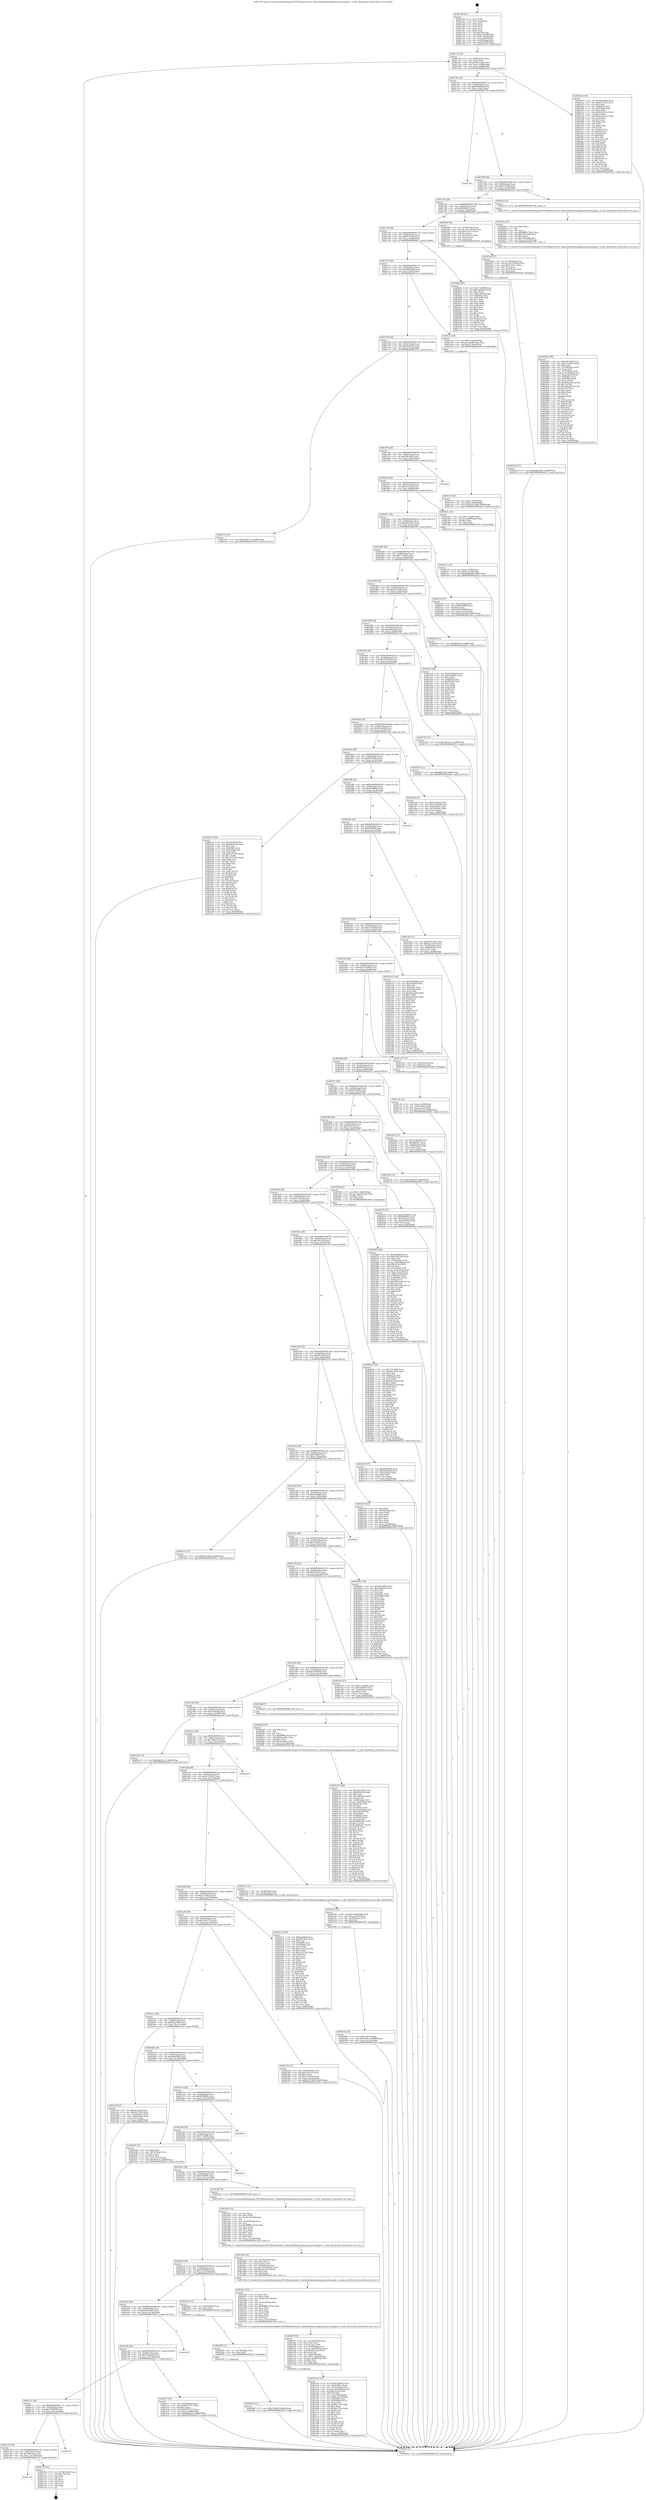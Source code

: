 digraph "0x401700" {
  label = "0x401700 (/mnt/c/Users/mathe/Desktop/tcc/POCII/binaries/extr_radare2librbinmanglingcxxcp-demangle.c_d_add_substitution_Final-ollvm.out::main(0))"
  labelloc = "t"
  node[shape=record]

  Entry [label="",width=0.3,height=0.3,shape=circle,fillcolor=black,style=filled]
  "0x40172f" [label="{
     0x40172f [29]\l
     | [instrs]\l
     &nbsp;&nbsp;0x40172f \<+3\>: mov -0x80(%rbp),%eax\l
     &nbsp;&nbsp;0x401732 \<+2\>: mov %eax,%ecx\l
     &nbsp;&nbsp;0x401734 \<+6\>: sub $0x8a1e32a9,%ecx\l
     &nbsp;&nbsp;0x40173a \<+6\>: mov %eax,-0x84(%rbp)\l
     &nbsp;&nbsp;0x401740 \<+6\>: mov %ecx,-0x88(%rbp)\l
     &nbsp;&nbsp;0x401746 \<+6\>: je 00000000004023a5 \<main+0xca5\>\l
  }"]
  "0x4023a5" [label="{
     0x4023a5 [144]\l
     | [instrs]\l
     &nbsp;&nbsp;0x4023a5 \<+5\>: mov $0xa9fa34d6,%eax\l
     &nbsp;&nbsp;0x4023aa \<+5\>: mov $0x8e701f5c,%ecx\l
     &nbsp;&nbsp;0x4023af \<+2\>: mov $0x1,%dl\l
     &nbsp;&nbsp;0x4023b1 \<+7\>: mov 0x40505c,%esi\l
     &nbsp;&nbsp;0x4023b8 \<+7\>: mov 0x405060,%edi\l
     &nbsp;&nbsp;0x4023bf \<+3\>: mov %esi,%r8d\l
     &nbsp;&nbsp;0x4023c2 \<+7\>: sub $0x8141b14c,%r8d\l
     &nbsp;&nbsp;0x4023c9 \<+4\>: sub $0x1,%r8d\l
     &nbsp;&nbsp;0x4023cd \<+7\>: add $0x8141b14c,%r8d\l
     &nbsp;&nbsp;0x4023d4 \<+4\>: imul %r8d,%esi\l
     &nbsp;&nbsp;0x4023d8 \<+3\>: and $0x1,%esi\l
     &nbsp;&nbsp;0x4023db \<+3\>: cmp $0x0,%esi\l
     &nbsp;&nbsp;0x4023de \<+4\>: sete %r9b\l
     &nbsp;&nbsp;0x4023e2 \<+3\>: cmp $0xa,%edi\l
     &nbsp;&nbsp;0x4023e5 \<+4\>: setl %r10b\l
     &nbsp;&nbsp;0x4023e9 \<+3\>: mov %r9b,%r11b\l
     &nbsp;&nbsp;0x4023ec \<+4\>: xor $0xff,%r11b\l
     &nbsp;&nbsp;0x4023f0 \<+3\>: mov %r10b,%bl\l
     &nbsp;&nbsp;0x4023f3 \<+3\>: xor $0xff,%bl\l
     &nbsp;&nbsp;0x4023f6 \<+3\>: xor $0x1,%dl\l
     &nbsp;&nbsp;0x4023f9 \<+3\>: mov %r11b,%r14b\l
     &nbsp;&nbsp;0x4023fc \<+4\>: and $0xff,%r14b\l
     &nbsp;&nbsp;0x402400 \<+3\>: and %dl,%r9b\l
     &nbsp;&nbsp;0x402403 \<+3\>: mov %bl,%r15b\l
     &nbsp;&nbsp;0x402406 \<+4\>: and $0xff,%r15b\l
     &nbsp;&nbsp;0x40240a \<+3\>: and %dl,%r10b\l
     &nbsp;&nbsp;0x40240d \<+3\>: or %r9b,%r14b\l
     &nbsp;&nbsp;0x402410 \<+3\>: or %r10b,%r15b\l
     &nbsp;&nbsp;0x402413 \<+3\>: xor %r15b,%r14b\l
     &nbsp;&nbsp;0x402416 \<+3\>: or %bl,%r11b\l
     &nbsp;&nbsp;0x402419 \<+4\>: xor $0xff,%r11b\l
     &nbsp;&nbsp;0x40241d \<+3\>: or $0x1,%dl\l
     &nbsp;&nbsp;0x402420 \<+3\>: and %dl,%r11b\l
     &nbsp;&nbsp;0x402423 \<+3\>: or %r11b,%r14b\l
     &nbsp;&nbsp;0x402426 \<+4\>: test $0x1,%r14b\l
     &nbsp;&nbsp;0x40242a \<+3\>: cmovne %ecx,%eax\l
     &nbsp;&nbsp;0x40242d \<+3\>: mov %eax,-0x80(%rbp)\l
     &nbsp;&nbsp;0x402430 \<+5\>: jmp 0000000000402932 \<main+0x1232\>\l
  }"]
  "0x40174c" [label="{
     0x40174c [28]\l
     | [instrs]\l
     &nbsp;&nbsp;0x40174c \<+5\>: jmp 0000000000401751 \<main+0x51\>\l
     &nbsp;&nbsp;0x401751 \<+6\>: mov -0x84(%rbp),%eax\l
     &nbsp;&nbsp;0x401757 \<+5\>: sub $0x8c56492d,%eax\l
     &nbsp;&nbsp;0x40175c \<+6\>: mov %eax,-0x8c(%rbp)\l
     &nbsp;&nbsp;0x401762 \<+6\>: je 0000000000402739 \<main+0x1039\>\l
  }"]
  Exit [label="",width=0.3,height=0.3,shape=circle,fillcolor=black,style=filled,peripheries=2]
  "0x402739" [label="{
     0x402739\l
  }", style=dashed]
  "0x401768" [label="{
     0x401768 [28]\l
     | [instrs]\l
     &nbsp;&nbsp;0x401768 \<+5\>: jmp 000000000040176d \<main+0x6d\>\l
     &nbsp;&nbsp;0x40176d \<+6\>: mov -0x84(%rbp),%eax\l
     &nbsp;&nbsp;0x401773 \<+5\>: sub $0x8e701f5c,%eax\l
     &nbsp;&nbsp;0x401778 \<+6\>: mov %eax,-0x90(%rbp)\l
     &nbsp;&nbsp;0x40177e \<+6\>: je 0000000000402435 \<main+0xd35\>\l
  }"]
  "0x401c54" [label="{
     0x401c54\l
  }", style=dashed]
  "0x402435" [label="{
     0x402435 [5]\l
     | [instrs]\l
     &nbsp;&nbsp;0x402435 \<+5\>: call 0000000000401160 \<next_i\>\l
     | [calls]\l
     &nbsp;&nbsp;0x401160 \{1\} (/mnt/c/Users/mathe/Desktop/tcc/POCII/binaries/extr_radare2librbinmanglingcxxcp-demangle.c_d_add_substitution_Final-ollvm.out::next_i)\l
  }"]
  "0x401784" [label="{
     0x401784 [28]\l
     | [instrs]\l
     &nbsp;&nbsp;0x401784 \<+5\>: jmp 0000000000401789 \<main+0x89\>\l
     &nbsp;&nbsp;0x401789 \<+6\>: mov -0x84(%rbp),%eax\l
     &nbsp;&nbsp;0x40178f \<+5\>: sub $0x904f9f2c,%eax\l
     &nbsp;&nbsp;0x401794 \<+6\>: mov %eax,-0x94(%rbp)\l
     &nbsp;&nbsp;0x40179a \<+6\>: je 000000000040258f \<main+0xe8f\>\l
  }"]
  "0x402724" [label="{
     0x402724 [21]\l
     | [instrs]\l
     &nbsp;&nbsp;0x402724 \<+3\>: mov -0x34(%rbp),%eax\l
     &nbsp;&nbsp;0x402727 \<+7\>: add $0x158,%rsp\l
     &nbsp;&nbsp;0x40272e \<+1\>: pop %rbx\l
     &nbsp;&nbsp;0x40272f \<+2\>: pop %r12\l
     &nbsp;&nbsp;0x402731 \<+2\>: pop %r13\l
     &nbsp;&nbsp;0x402733 \<+2\>: pop %r14\l
     &nbsp;&nbsp;0x402735 \<+2\>: pop %r15\l
     &nbsp;&nbsp;0x402737 \<+1\>: pop %rbp\l
     &nbsp;&nbsp;0x402738 \<+1\>: ret\l
  }"]
  "0x40258f" [label="{
     0x40258f [30]\l
     | [instrs]\l
     &nbsp;&nbsp;0x40258f \<+4\>: mov -0x50(%rbp),%rax\l
     &nbsp;&nbsp;0x402593 \<+4\>: movslq -0x7c(%rbp),%rcx\l
     &nbsp;&nbsp;0x402597 \<+4\>: imul $0x18,%rcx,%rcx\l
     &nbsp;&nbsp;0x40259b \<+3\>: add %rcx,%rax\l
     &nbsp;&nbsp;0x40259e \<+4\>: mov 0x10(%rax),%rax\l
     &nbsp;&nbsp;0x4025a2 \<+3\>: mov (%rax),%rax\l
     &nbsp;&nbsp;0x4025a5 \<+3\>: mov %rax,%rdi\l
     &nbsp;&nbsp;0x4025a8 \<+5\>: call 0000000000401030 \<free@plt\>\l
     | [calls]\l
     &nbsp;&nbsp;0x401030 \{1\} (unknown)\l
  }"]
  "0x4017a0" [label="{
     0x4017a0 [28]\l
     | [instrs]\l
     &nbsp;&nbsp;0x4017a0 \<+5\>: jmp 00000000004017a5 \<main+0xa5\>\l
     &nbsp;&nbsp;0x4017a5 \<+6\>: mov -0x84(%rbp),%eax\l
     &nbsp;&nbsp;0x4017ab \<+5\>: sub $0x94131ef4,%eax\l
     &nbsp;&nbsp;0x4017b0 \<+6\>: mov %eax,-0x98(%rbp)\l
     &nbsp;&nbsp;0x4017b6 \<+6\>: je 00000000004026be \<main+0xfbe\>\l
  }"]
  "0x401c38" [label="{
     0x401c38 [28]\l
     | [instrs]\l
     &nbsp;&nbsp;0x401c38 \<+5\>: jmp 0000000000401c3d \<main+0x53d\>\l
     &nbsp;&nbsp;0x401c3d \<+6\>: mov -0x84(%rbp),%eax\l
     &nbsp;&nbsp;0x401c43 \<+5\>: sub $0x78fe1bae,%eax\l
     &nbsp;&nbsp;0x401c48 \<+6\>: mov %eax,-0x140(%rbp)\l
     &nbsp;&nbsp;0x401c4e \<+6\>: je 0000000000402724 \<main+0x1024\>\l
  }"]
  "0x4026be" [label="{
     0x4026be [90]\l
     | [instrs]\l
     &nbsp;&nbsp;0x4026be \<+5\>: mov $0x573c86f8,%eax\l
     &nbsp;&nbsp;0x4026c3 \<+5\>: mov $0xcd862cb0,%ecx\l
     &nbsp;&nbsp;0x4026c8 \<+2\>: xor %edx,%edx\l
     &nbsp;&nbsp;0x4026ca \<+7\>: movl $0x0,-0x34(%rbp)\l
     &nbsp;&nbsp;0x4026d1 \<+7\>: mov 0x40505c,%esi\l
     &nbsp;&nbsp;0x4026d8 \<+7\>: mov 0x405060,%edi\l
     &nbsp;&nbsp;0x4026df \<+3\>: sub $0x1,%edx\l
     &nbsp;&nbsp;0x4026e2 \<+3\>: mov %esi,%r8d\l
     &nbsp;&nbsp;0x4026e5 \<+3\>: add %edx,%r8d\l
     &nbsp;&nbsp;0x4026e8 \<+4\>: imul %r8d,%esi\l
     &nbsp;&nbsp;0x4026ec \<+3\>: and $0x1,%esi\l
     &nbsp;&nbsp;0x4026ef \<+3\>: cmp $0x0,%esi\l
     &nbsp;&nbsp;0x4026f2 \<+4\>: sete %r9b\l
     &nbsp;&nbsp;0x4026f6 \<+3\>: cmp $0xa,%edi\l
     &nbsp;&nbsp;0x4026f9 \<+4\>: setl %r10b\l
     &nbsp;&nbsp;0x4026fd \<+3\>: mov %r9b,%r11b\l
     &nbsp;&nbsp;0x402700 \<+3\>: and %r10b,%r11b\l
     &nbsp;&nbsp;0x402703 \<+3\>: xor %r10b,%r9b\l
     &nbsp;&nbsp;0x402706 \<+3\>: or %r9b,%r11b\l
     &nbsp;&nbsp;0x402709 \<+4\>: test $0x1,%r11b\l
     &nbsp;&nbsp;0x40270d \<+3\>: cmovne %ecx,%eax\l
     &nbsp;&nbsp;0x402710 \<+3\>: mov %eax,-0x80(%rbp)\l
     &nbsp;&nbsp;0x402713 \<+5\>: jmp 0000000000402932 \<main+0x1232\>\l
  }"]
  "0x4017bc" [label="{
     0x4017bc [28]\l
     | [instrs]\l
     &nbsp;&nbsp;0x4017bc \<+5\>: jmp 00000000004017c1 \<main+0xc1\>\l
     &nbsp;&nbsp;0x4017c1 \<+6\>: mov -0x84(%rbp),%eax\l
     &nbsp;&nbsp;0x4017c7 \<+5\>: sub $0x998263f0,%eax\l
     &nbsp;&nbsp;0x4017cc \<+6\>: mov %eax,-0x9c(%rbp)\l
     &nbsp;&nbsp;0x4017d2 \<+6\>: je 0000000000401cce \<main+0x5ce\>\l
  }"]
  "0x401c79" [label="{
     0x401c79\l
  }", style=dashed]
  "0x401cce" [label="{
     0x401cce [20]\l
     | [instrs]\l
     &nbsp;&nbsp;0x401cce \<+7\>: movl $0x1,-0x48(%rbp)\l
     &nbsp;&nbsp;0x401cd5 \<+4\>: movslq -0x48(%rbp),%rax\l
     &nbsp;&nbsp;0x401cd9 \<+4\>: imul $0x18,%rax,%rdi\l
     &nbsp;&nbsp;0x401cdd \<+5\>: call 0000000000401050 \<malloc@plt\>\l
     | [calls]\l
     &nbsp;&nbsp;0x401050 \{1\} (unknown)\l
  }"]
  "0x4017d8" [label="{
     0x4017d8 [28]\l
     | [instrs]\l
     &nbsp;&nbsp;0x4017d8 \<+5\>: jmp 00000000004017dd \<main+0xdd\>\l
     &nbsp;&nbsp;0x4017dd \<+6\>: mov -0x84(%rbp),%eax\l
     &nbsp;&nbsp;0x4017e3 \<+5\>: sub $0xa48cb18a,%eax\l
     &nbsp;&nbsp;0x4017e8 \<+6\>: mov %eax,-0xa0(%rbp)\l
     &nbsp;&nbsp;0x4017ee \<+6\>: je 0000000000402331 \<main+0xc31\>\l
  }"]
  "0x402605" [label="{
     0x402605 [12]\l
     | [instrs]\l
     &nbsp;&nbsp;0x402605 \<+7\>: movl $0x27b042f,-0x80(%rbp)\l
     &nbsp;&nbsp;0x40260c \<+5\>: jmp 0000000000402932 \<main+0x1232\>\l
  }"]
  "0x402331" [label="{
     0x402331 [12]\l
     | [instrs]\l
     &nbsp;&nbsp;0x402331 \<+7\>: movl $0x3ed5173c,-0x80(%rbp)\l
     &nbsp;&nbsp;0x402338 \<+5\>: jmp 0000000000402932 \<main+0x1232\>\l
  }"]
  "0x4017f4" [label="{
     0x4017f4 [28]\l
     | [instrs]\l
     &nbsp;&nbsp;0x4017f4 \<+5\>: jmp 00000000004017f9 \<main+0xf9\>\l
     &nbsp;&nbsp;0x4017f9 \<+6\>: mov -0x84(%rbp),%eax\l
     &nbsp;&nbsp;0x4017ff \<+5\>: sub $0xa9fa34d6,%eax\l
     &nbsp;&nbsp;0x401804 \<+6\>: mov %eax,-0xa4(%rbp)\l
     &nbsp;&nbsp;0x40180a \<+6\>: je 00000000004028ca \<main+0x11ca\>\l
  }"]
  "0x4025f9" [label="{
     0x4025f9 [12]\l
     | [instrs]\l
     &nbsp;&nbsp;0x4025f9 \<+4\>: mov -0x70(%rbp),%rax\l
     &nbsp;&nbsp;0x4025fd \<+3\>: mov %rax,%rdi\l
     &nbsp;&nbsp;0x402600 \<+5\>: call 0000000000401030 \<free@plt\>\l
     | [calls]\l
     &nbsp;&nbsp;0x401030 \{1\} (unknown)\l
  }"]
  "0x4028ca" [label="{
     0x4028ca\l
  }", style=dashed]
  "0x401810" [label="{
     0x401810 [28]\l
     | [instrs]\l
     &nbsp;&nbsp;0x401810 \<+5\>: jmp 0000000000401815 \<main+0x115\>\l
     &nbsp;&nbsp;0x401815 \<+6\>: mov -0x84(%rbp),%eax\l
     &nbsp;&nbsp;0x40181b \<+5\>: sub $0xaeccefa0,%eax\l
     &nbsp;&nbsp;0x401820 \<+6\>: mov %eax,-0xa8(%rbp)\l
     &nbsp;&nbsp;0x401826 \<+6\>: je 000000000040235c \<main+0xc5c\>\l
  }"]
  "0x4025c8" [label="{
     0x4025c8 [12]\l
     | [instrs]\l
     &nbsp;&nbsp;0x4025c8 \<+7\>: movl $0x4dbb3865,-0x80(%rbp)\l
     &nbsp;&nbsp;0x4025cf \<+5\>: jmp 0000000000402932 \<main+0x1232\>\l
  }"]
  "0x40235c" [label="{
     0x40235c [23]\l
     | [instrs]\l
     &nbsp;&nbsp;0x40235c \<+7\>: movl $0x1,-0x68(%rbp)\l
     &nbsp;&nbsp;0x402363 \<+4\>: movslq -0x68(%rbp),%rax\l
     &nbsp;&nbsp;0x402367 \<+4\>: shl $0x2,%rax\l
     &nbsp;&nbsp;0x40236b \<+3\>: mov %rax,%rdi\l
     &nbsp;&nbsp;0x40236e \<+5\>: call 0000000000401050 \<malloc@plt\>\l
     | [calls]\l
     &nbsp;&nbsp;0x401050 \{1\} (unknown)\l
  }"]
  "0x40182c" [label="{
     0x40182c [28]\l
     | [instrs]\l
     &nbsp;&nbsp;0x40182c \<+5\>: jmp 0000000000401831 \<main+0x131\>\l
     &nbsp;&nbsp;0x401831 \<+6\>: mov -0x84(%rbp),%eax\l
     &nbsp;&nbsp;0x401837 \<+5\>: sub $0xbbb23bc7,%eax\l
     &nbsp;&nbsp;0x40183c \<+6\>: mov %eax,-0xac(%rbp)\l
     &nbsp;&nbsp;0x401842 \<+6\>: je 00000000004021f2 \<main+0xaf2\>\l
  }"]
  "0x4025ad" [label="{
     0x4025ad [27]\l
     | [instrs]\l
     &nbsp;&nbsp;0x4025ad \<+4\>: mov -0x50(%rbp),%rax\l
     &nbsp;&nbsp;0x4025b1 \<+4\>: movslq -0x7c(%rbp),%rcx\l
     &nbsp;&nbsp;0x4025b5 \<+4\>: imul $0x18,%rcx,%rcx\l
     &nbsp;&nbsp;0x4025b9 \<+3\>: add %rcx,%rax\l
     &nbsp;&nbsp;0x4025bc \<+4\>: mov 0x10(%rax),%rax\l
     &nbsp;&nbsp;0x4025c0 \<+3\>: mov %rax,%rdi\l
     &nbsp;&nbsp;0x4025c3 \<+5\>: call 0000000000401030 \<free@plt\>\l
     | [calls]\l
     &nbsp;&nbsp;0x401030 \{1\} (unknown)\l
  }"]
  "0x4021f2" [label="{
     0x4021f2 [31]\l
     | [instrs]\l
     &nbsp;&nbsp;0x4021f2 \<+3\>: mov -0x5c(%rbp),%eax\l
     &nbsp;&nbsp;0x4021f5 \<+5\>: sub $0x88e56998,%eax\l
     &nbsp;&nbsp;0x4021fa \<+3\>: add $0x1,%eax\l
     &nbsp;&nbsp;0x4021fd \<+5\>: add $0x88e56998,%eax\l
     &nbsp;&nbsp;0x402202 \<+3\>: mov %eax,-0x5c(%rbp)\l
     &nbsp;&nbsp;0x402205 \<+7\>: movl $0xd5dc04a9,-0x80(%rbp)\l
     &nbsp;&nbsp;0x40220c \<+5\>: jmp 0000000000402932 \<main+0x1232\>\l
  }"]
  "0x401848" [label="{
     0x401848 [28]\l
     | [instrs]\l
     &nbsp;&nbsp;0x401848 \<+5\>: jmp 000000000040184d \<main+0x14d\>\l
     &nbsp;&nbsp;0x40184d \<+6\>: mov -0x84(%rbp),%eax\l
     &nbsp;&nbsp;0x401853 \<+5\>: sub $0xc71a9a83,%eax\l
     &nbsp;&nbsp;0x401858 \<+6\>: mov %eax,-0xb0(%rbp)\l
     &nbsp;&nbsp;0x40185e \<+6\>: je 000000000040250a \<main+0xe0a\>\l
  }"]
  "0x40255b" [label="{
     0x40255b [25]\l
     | [instrs]\l
     &nbsp;&nbsp;0x40255b \<+7\>: movl $0x0,-0x7c(%rbp)\l
     &nbsp;&nbsp;0x402562 \<+7\>: movl $0x436474,-0x80(%rbp)\l
     &nbsp;&nbsp;0x402569 \<+6\>: mov %eax,-0x15c(%rbp)\l
     &nbsp;&nbsp;0x40256f \<+5\>: jmp 0000000000402932 \<main+0x1232\>\l
  }"]
  "0x40250a" [label="{
     0x40250a [12]\l
     | [instrs]\l
     &nbsp;&nbsp;0x40250a \<+7\>: movl $0x4893c93,-0x80(%rbp)\l
     &nbsp;&nbsp;0x402511 \<+5\>: jmp 0000000000402932 \<main+0x1232\>\l
  }"]
  "0x401864" [label="{
     0x401864 [28]\l
     | [instrs]\l
     &nbsp;&nbsp;0x401864 \<+5\>: jmp 0000000000401869 \<main+0x169\>\l
     &nbsp;&nbsp;0x401869 \<+6\>: mov -0x84(%rbp),%eax\l
     &nbsp;&nbsp;0x40186f \<+5\>: sub $0xc9e71b82,%eax\l
     &nbsp;&nbsp;0x401874 \<+6\>: mov %eax,-0xb4(%rbp)\l
     &nbsp;&nbsp;0x40187a \<+6\>: je 0000000000401d14 \<main+0x614\>\l
  }"]
  "0x402544" [label="{
     0x402544 [23]\l
     | [instrs]\l
     &nbsp;&nbsp;0x402544 \<+10\>: movabs $0x4030b6,%rdi\l
     &nbsp;&nbsp;0x40254e \<+3\>: mov %eax,-0x78(%rbp)\l
     &nbsp;&nbsp;0x402551 \<+3\>: mov -0x78(%rbp),%esi\l
     &nbsp;&nbsp;0x402554 \<+2\>: mov $0x0,%al\l
     &nbsp;&nbsp;0x402556 \<+5\>: call 0000000000401040 \<printf@plt\>\l
     | [calls]\l
     &nbsp;&nbsp;0x401040 \{1\} (unknown)\l
  }"]
  "0x401d14" [label="{
     0x401d14 [83]\l
     | [instrs]\l
     &nbsp;&nbsp;0x401d14 \<+5\>: mov $0x8c56492d,%eax\l
     &nbsp;&nbsp;0x401d19 \<+5\>: mov $0x5e4f6067,%ecx\l
     &nbsp;&nbsp;0x401d1e \<+2\>: xor %edx,%edx\l
     &nbsp;&nbsp;0x401d20 \<+7\>: mov 0x40505c,%esi\l
     &nbsp;&nbsp;0x401d27 \<+7\>: mov 0x405060,%edi\l
     &nbsp;&nbsp;0x401d2e \<+3\>: sub $0x1,%edx\l
     &nbsp;&nbsp;0x401d31 \<+3\>: mov %esi,%r8d\l
     &nbsp;&nbsp;0x401d34 \<+3\>: add %edx,%r8d\l
     &nbsp;&nbsp;0x401d37 \<+4\>: imul %r8d,%esi\l
     &nbsp;&nbsp;0x401d3b \<+3\>: and $0x1,%esi\l
     &nbsp;&nbsp;0x401d3e \<+3\>: cmp $0x0,%esi\l
     &nbsp;&nbsp;0x401d41 \<+4\>: sete %r9b\l
     &nbsp;&nbsp;0x401d45 \<+3\>: cmp $0xa,%edi\l
     &nbsp;&nbsp;0x401d48 \<+4\>: setl %r10b\l
     &nbsp;&nbsp;0x401d4c \<+3\>: mov %r9b,%r11b\l
     &nbsp;&nbsp;0x401d4f \<+3\>: and %r10b,%r11b\l
     &nbsp;&nbsp;0x401d52 \<+3\>: xor %r10b,%r9b\l
     &nbsp;&nbsp;0x401d55 \<+3\>: or %r9b,%r11b\l
     &nbsp;&nbsp;0x401d58 \<+4\>: test $0x1,%r11b\l
     &nbsp;&nbsp;0x401d5c \<+3\>: cmovne %ecx,%eax\l
     &nbsp;&nbsp;0x401d5f \<+3\>: mov %eax,-0x80(%rbp)\l
     &nbsp;&nbsp;0x401d62 \<+5\>: jmp 0000000000402932 \<main+0x1232\>\l
  }"]
  "0x401880" [label="{
     0x401880 [28]\l
     | [instrs]\l
     &nbsp;&nbsp;0x401880 \<+5\>: jmp 0000000000401885 \<main+0x185\>\l
     &nbsp;&nbsp;0x401885 \<+6\>: mov -0x84(%rbp),%eax\l
     &nbsp;&nbsp;0x40188b \<+5\>: sub $0xcd862cb0,%eax\l
     &nbsp;&nbsp;0x401890 \<+6\>: mov %eax,-0xb8(%rbp)\l
     &nbsp;&nbsp;0x401896 \<+6\>: je 0000000000402718 \<main+0x1018\>\l
  }"]
  "0x402462" [label="{
     0x402462 [168]\l
     | [instrs]\l
     &nbsp;&nbsp;0x402462 \<+5\>: mov $0xa9fa34d6,%ecx\l
     &nbsp;&nbsp;0x402467 \<+5\>: mov $0xc71a9a83,%edx\l
     &nbsp;&nbsp;0x40246c \<+3\>: mov $0x1,%sil\l
     &nbsp;&nbsp;0x40246f \<+6\>: mov -0x158(%rbp),%edi\l
     &nbsp;&nbsp;0x402475 \<+3\>: imul %eax,%edi\l
     &nbsp;&nbsp;0x402478 \<+4\>: mov -0x70(%rbp),%r8\l
     &nbsp;&nbsp;0x40247c \<+4\>: movslq -0x74(%rbp),%r9\l
     &nbsp;&nbsp;0x402480 \<+4\>: mov %edi,(%r8,%r9,4)\l
     &nbsp;&nbsp;0x402484 \<+7\>: mov 0x40505c,%eax\l
     &nbsp;&nbsp;0x40248b \<+7\>: mov 0x405060,%edi\l
     &nbsp;&nbsp;0x402492 \<+3\>: mov %eax,%r10d\l
     &nbsp;&nbsp;0x402495 \<+7\>: add $0x189cdbcd,%r10d\l
     &nbsp;&nbsp;0x40249c \<+4\>: sub $0x1,%r10d\l
     &nbsp;&nbsp;0x4024a0 \<+7\>: sub $0x189cdbcd,%r10d\l
     &nbsp;&nbsp;0x4024a7 \<+4\>: imul %r10d,%eax\l
     &nbsp;&nbsp;0x4024ab \<+3\>: and $0x1,%eax\l
     &nbsp;&nbsp;0x4024ae \<+3\>: cmp $0x0,%eax\l
     &nbsp;&nbsp;0x4024b1 \<+4\>: sete %r11b\l
     &nbsp;&nbsp;0x4024b5 \<+3\>: cmp $0xa,%edi\l
     &nbsp;&nbsp;0x4024b8 \<+3\>: setl %bl\l
     &nbsp;&nbsp;0x4024bb \<+3\>: mov %r11b,%r14b\l
     &nbsp;&nbsp;0x4024be \<+4\>: xor $0xff,%r14b\l
     &nbsp;&nbsp;0x4024c2 \<+3\>: mov %bl,%r15b\l
     &nbsp;&nbsp;0x4024c5 \<+4\>: xor $0xff,%r15b\l
     &nbsp;&nbsp;0x4024c9 \<+4\>: xor $0x0,%sil\l
     &nbsp;&nbsp;0x4024cd \<+3\>: mov %r14b,%r12b\l
     &nbsp;&nbsp;0x4024d0 \<+4\>: and $0x0,%r12b\l
     &nbsp;&nbsp;0x4024d4 \<+3\>: and %sil,%r11b\l
     &nbsp;&nbsp;0x4024d7 \<+3\>: mov %r15b,%r13b\l
     &nbsp;&nbsp;0x4024da \<+4\>: and $0x0,%r13b\l
     &nbsp;&nbsp;0x4024de \<+3\>: and %sil,%bl\l
     &nbsp;&nbsp;0x4024e1 \<+3\>: or %r11b,%r12b\l
     &nbsp;&nbsp;0x4024e4 \<+3\>: or %bl,%r13b\l
     &nbsp;&nbsp;0x4024e7 \<+3\>: xor %r13b,%r12b\l
     &nbsp;&nbsp;0x4024ea \<+3\>: or %r15b,%r14b\l
     &nbsp;&nbsp;0x4024ed \<+4\>: xor $0xff,%r14b\l
     &nbsp;&nbsp;0x4024f1 \<+4\>: or $0x0,%sil\l
     &nbsp;&nbsp;0x4024f5 \<+3\>: and %sil,%r14b\l
     &nbsp;&nbsp;0x4024f8 \<+3\>: or %r14b,%r12b\l
     &nbsp;&nbsp;0x4024fb \<+4\>: test $0x1,%r12b\l
     &nbsp;&nbsp;0x4024ff \<+3\>: cmovne %edx,%ecx\l
     &nbsp;&nbsp;0x402502 \<+3\>: mov %ecx,-0x80(%rbp)\l
     &nbsp;&nbsp;0x402505 \<+5\>: jmp 0000000000402932 \<main+0x1232\>\l
  }"]
  "0x402718" [label="{
     0x402718 [12]\l
     | [instrs]\l
     &nbsp;&nbsp;0x402718 \<+7\>: movl $0x78fe1bae,-0x80(%rbp)\l
     &nbsp;&nbsp;0x40271f \<+5\>: jmp 0000000000402932 \<main+0x1232\>\l
  }"]
  "0x40189c" [label="{
     0x40189c [28]\l
     | [instrs]\l
     &nbsp;&nbsp;0x40189c \<+5\>: jmp 00000000004018a1 \<main+0x1a1\>\l
     &nbsp;&nbsp;0x4018a1 \<+6\>: mov -0x84(%rbp),%eax\l
     &nbsp;&nbsp;0x4018a7 \<+5\>: sub $0xcf5d5146,%eax\l
     &nbsp;&nbsp;0x4018ac \<+6\>: mov %eax,-0xbc(%rbp)\l
     &nbsp;&nbsp;0x4018b2 \<+6\>: je 0000000000402027 \<main+0x927\>\l
  }"]
  "0x40243a" [label="{
     0x40243a [40]\l
     | [instrs]\l
     &nbsp;&nbsp;0x40243a \<+5\>: mov $0x2,%ecx\l
     &nbsp;&nbsp;0x40243f \<+1\>: cltd\l
     &nbsp;&nbsp;0x402440 \<+2\>: idiv %ecx\l
     &nbsp;&nbsp;0x402442 \<+6\>: imul $0xfffffffe,%edx,%ecx\l
     &nbsp;&nbsp;0x402448 \<+6\>: add $0x7841ad8d,%ecx\l
     &nbsp;&nbsp;0x40244e \<+3\>: add $0x1,%ecx\l
     &nbsp;&nbsp;0x402451 \<+6\>: sub $0x7841ad8d,%ecx\l
     &nbsp;&nbsp;0x402457 \<+6\>: mov %ecx,-0x158(%rbp)\l
     &nbsp;&nbsp;0x40245d \<+5\>: call 0000000000401160 \<next_i\>\l
     | [calls]\l
     &nbsp;&nbsp;0x401160 \{1\} (/mnt/c/Users/mathe/Desktop/tcc/POCII/binaries/extr_radare2librbinmanglingcxxcp-demangle.c_d_add_substitution_Final-ollvm.out::next_i)\l
  }"]
  "0x402027" [label="{
     0x402027 [12]\l
     | [instrs]\l
     &nbsp;&nbsp;0x402027 \<+7\>: movl $0xf68bc8c8,-0x80(%rbp)\l
     &nbsp;&nbsp;0x40202e \<+5\>: jmp 0000000000402932 \<main+0x1232\>\l
  }"]
  "0x4018b8" [label="{
     0x4018b8 [28]\l
     | [instrs]\l
     &nbsp;&nbsp;0x4018b8 \<+5\>: jmp 00000000004018bd \<main+0x1bd\>\l
     &nbsp;&nbsp;0x4018bd \<+6\>: mov -0x84(%rbp),%eax\l
     &nbsp;&nbsp;0x4018c3 \<+5\>: sub $0xd5dc04a9,%eax\l
     &nbsp;&nbsp;0x4018c8 \<+6\>: mov %eax,-0xc0(%rbp)\l
     &nbsp;&nbsp;0x4018ce \<+6\>: je 0000000000401ead \<main+0x7ad\>\l
  }"]
  "0x402373" [label="{
     0x402373 [23]\l
     | [instrs]\l
     &nbsp;&nbsp;0x402373 \<+4\>: mov %rax,-0x70(%rbp)\l
     &nbsp;&nbsp;0x402377 \<+7\>: movl $0x0,-0x74(%rbp)\l
     &nbsp;&nbsp;0x40237e \<+7\>: movl $0xdf8460f0,-0x80(%rbp)\l
     &nbsp;&nbsp;0x402385 \<+5\>: jmp 0000000000402932 \<main+0x1232\>\l
  }"]
  "0x401ead" [label="{
     0x401ead [27]\l
     | [instrs]\l
     &nbsp;&nbsp;0x401ead \<+5\>: mov $0x3c14f4a5,%eax\l
     &nbsp;&nbsp;0x401eb2 \<+5\>: mov $0xe121bd39,%ecx\l
     &nbsp;&nbsp;0x401eb7 \<+3\>: mov -0x5c(%rbp),%edx\l
     &nbsp;&nbsp;0x401eba \<+3\>: cmp -0x58(%rbp),%edx\l
     &nbsp;&nbsp;0x401ebd \<+3\>: cmovl %ecx,%eax\l
     &nbsp;&nbsp;0x401ec0 \<+3\>: mov %eax,-0x80(%rbp)\l
     &nbsp;&nbsp;0x401ec3 \<+5\>: jmp 0000000000402932 \<main+0x1232\>\l
  }"]
  "0x4018d4" [label="{
     0x4018d4 [28]\l
     | [instrs]\l
     &nbsp;&nbsp;0x4018d4 \<+5\>: jmp 00000000004018d9 \<main+0x1d9\>\l
     &nbsp;&nbsp;0x4018d9 \<+6\>: mov -0x84(%rbp),%eax\l
     &nbsp;&nbsp;0x4018df \<+5\>: sub $0xd627fd01,%eax\l
     &nbsp;&nbsp;0x4018e4 \<+6\>: mov %eax,-0xc4(%rbp)\l
     &nbsp;&nbsp;0x4018ea \<+6\>: je 00000000004022a1 \<main+0xba1\>\l
  }"]
  "0x401c1c" [label="{
     0x401c1c [28]\l
     | [instrs]\l
     &nbsp;&nbsp;0x401c1c \<+5\>: jmp 0000000000401c21 \<main+0x521\>\l
     &nbsp;&nbsp;0x401c21 \<+6\>: mov -0x84(%rbp),%eax\l
     &nbsp;&nbsp;0x401c27 \<+5\>: sub $0x7308fcf9,%eax\l
     &nbsp;&nbsp;0x401c2c \<+6\>: mov %eax,-0x13c(%rbp)\l
     &nbsp;&nbsp;0x401c32 \<+6\>: je 0000000000401c79 \<main+0x579\>\l
  }"]
  "0x4022a1" [label="{
     0x4022a1 [144]\l
     | [instrs]\l
     &nbsp;&nbsp;0x4022a1 \<+5\>: mov $0xb2c08a6,%eax\l
     &nbsp;&nbsp;0x4022a6 \<+5\>: mov $0xa48cb18a,%ecx\l
     &nbsp;&nbsp;0x4022ab \<+2\>: mov $0x1,%dl\l
     &nbsp;&nbsp;0x4022ad \<+7\>: mov 0x40505c,%esi\l
     &nbsp;&nbsp;0x4022b4 \<+7\>: mov 0x405060,%edi\l
     &nbsp;&nbsp;0x4022bb \<+3\>: mov %esi,%r8d\l
     &nbsp;&nbsp;0x4022be \<+7\>: add $0x3237cd45,%r8d\l
     &nbsp;&nbsp;0x4022c5 \<+4\>: sub $0x1,%r8d\l
     &nbsp;&nbsp;0x4022c9 \<+7\>: sub $0x3237cd45,%r8d\l
     &nbsp;&nbsp;0x4022d0 \<+4\>: imul %r8d,%esi\l
     &nbsp;&nbsp;0x4022d4 \<+3\>: and $0x1,%esi\l
     &nbsp;&nbsp;0x4022d7 \<+3\>: cmp $0x0,%esi\l
     &nbsp;&nbsp;0x4022da \<+4\>: sete %r9b\l
     &nbsp;&nbsp;0x4022de \<+3\>: cmp $0xa,%edi\l
     &nbsp;&nbsp;0x4022e1 \<+4\>: setl %r10b\l
     &nbsp;&nbsp;0x4022e5 \<+3\>: mov %r9b,%r11b\l
     &nbsp;&nbsp;0x4022e8 \<+4\>: xor $0xff,%r11b\l
     &nbsp;&nbsp;0x4022ec \<+3\>: mov %r10b,%bl\l
     &nbsp;&nbsp;0x4022ef \<+3\>: xor $0xff,%bl\l
     &nbsp;&nbsp;0x4022f2 \<+3\>: xor $0x1,%dl\l
     &nbsp;&nbsp;0x4022f5 \<+3\>: mov %r11b,%r14b\l
     &nbsp;&nbsp;0x4022f8 \<+4\>: and $0xff,%r14b\l
     &nbsp;&nbsp;0x4022fc \<+3\>: and %dl,%r9b\l
     &nbsp;&nbsp;0x4022ff \<+3\>: mov %bl,%r15b\l
     &nbsp;&nbsp;0x402302 \<+4\>: and $0xff,%r15b\l
     &nbsp;&nbsp;0x402306 \<+3\>: and %dl,%r10b\l
     &nbsp;&nbsp;0x402309 \<+3\>: or %r9b,%r14b\l
     &nbsp;&nbsp;0x40230c \<+3\>: or %r10b,%r15b\l
     &nbsp;&nbsp;0x40230f \<+3\>: xor %r15b,%r14b\l
     &nbsp;&nbsp;0x402312 \<+3\>: or %bl,%r11b\l
     &nbsp;&nbsp;0x402315 \<+4\>: xor $0xff,%r11b\l
     &nbsp;&nbsp;0x402319 \<+3\>: or $0x1,%dl\l
     &nbsp;&nbsp;0x40231c \<+3\>: and %dl,%r11b\l
     &nbsp;&nbsp;0x40231f \<+3\>: or %r11b,%r14b\l
     &nbsp;&nbsp;0x402322 \<+4\>: test $0x1,%r14b\l
     &nbsp;&nbsp;0x402326 \<+3\>: cmovne %ecx,%eax\l
     &nbsp;&nbsp;0x402329 \<+3\>: mov %eax,-0x80(%rbp)\l
     &nbsp;&nbsp;0x40232c \<+5\>: jmp 0000000000402932 \<main+0x1232\>\l
  }"]
  "0x4018f0" [label="{
     0x4018f0 [28]\l
     | [instrs]\l
     &nbsp;&nbsp;0x4018f0 \<+5\>: jmp 00000000004018f5 \<main+0x1f5\>\l
     &nbsp;&nbsp;0x4018f5 \<+6\>: mov -0x84(%rbp),%eax\l
     &nbsp;&nbsp;0x4018fb \<+5\>: sub $0xdd5d86b4,%eax\l
     &nbsp;&nbsp;0x401900 \<+6\>: mov %eax,-0xc8(%rbp)\l
     &nbsp;&nbsp;0x401906 \<+6\>: je 0000000000402611 \<main+0xf11\>\l
  }"]
  "0x4021c7" [label="{
     0x4021c7 [31]\l
     | [instrs]\l
     &nbsp;&nbsp;0x4021c7 \<+3\>: mov -0x64(%rbp),%eax\l
     &nbsp;&nbsp;0x4021ca \<+5\>: sub $0xa87b7127,%eax\l
     &nbsp;&nbsp;0x4021cf \<+3\>: add $0x1,%eax\l
     &nbsp;&nbsp;0x4021d2 \<+5\>: add $0xa87b7127,%eax\l
     &nbsp;&nbsp;0x4021d7 \<+3\>: mov %eax,-0x64(%rbp)\l
     &nbsp;&nbsp;0x4021da \<+7\>: movl $0xf68bc8c8,-0x80(%rbp)\l
     &nbsp;&nbsp;0x4021e1 \<+5\>: jmp 0000000000402932 \<main+0x1232\>\l
  }"]
  "0x402611" [label="{
     0x402611\l
  }", style=dashed]
  "0x40190c" [label="{
     0x40190c [28]\l
     | [instrs]\l
     &nbsp;&nbsp;0x40190c \<+5\>: jmp 0000000000401911 \<main+0x211\>\l
     &nbsp;&nbsp;0x401911 \<+6\>: mov -0x84(%rbp),%eax\l
     &nbsp;&nbsp;0x401917 \<+5\>: sub $0xdf8460f0,%eax\l
     &nbsp;&nbsp;0x40191c \<+6\>: mov %eax,-0xcc(%rbp)\l
     &nbsp;&nbsp;0x401922 \<+6\>: je 000000000040238a \<main+0xc8a\>\l
  }"]
  "0x401c00" [label="{
     0x401c00 [28]\l
     | [instrs]\l
     &nbsp;&nbsp;0x401c00 \<+5\>: jmp 0000000000401c05 \<main+0x505\>\l
     &nbsp;&nbsp;0x401c05 \<+6\>: mov -0x84(%rbp),%eax\l
     &nbsp;&nbsp;0x401c0b \<+5\>: sub $0x704aeb05,%eax\l
     &nbsp;&nbsp;0x401c10 \<+6\>: mov %eax,-0x138(%rbp)\l
     &nbsp;&nbsp;0x401c16 \<+6\>: je 00000000004021c7 \<main+0xac7\>\l
  }"]
  "0x40238a" [label="{
     0x40238a [27]\l
     | [instrs]\l
     &nbsp;&nbsp;0x40238a \<+5\>: mov $0x3b767d81,%eax\l
     &nbsp;&nbsp;0x40238f \<+5\>: mov $0x8a1e32a9,%ecx\l
     &nbsp;&nbsp;0x402394 \<+3\>: mov -0x74(%rbp),%edx\l
     &nbsp;&nbsp;0x402397 \<+3\>: cmp -0x68(%rbp),%edx\l
     &nbsp;&nbsp;0x40239a \<+3\>: cmovl %ecx,%eax\l
     &nbsp;&nbsp;0x40239d \<+3\>: mov %eax,-0x80(%rbp)\l
     &nbsp;&nbsp;0x4023a0 \<+5\>: jmp 0000000000402932 \<main+0x1232\>\l
  }"]
  "0x401928" [label="{
     0x401928 [28]\l
     | [instrs]\l
     &nbsp;&nbsp;0x401928 \<+5\>: jmp 000000000040192d \<main+0x22d\>\l
     &nbsp;&nbsp;0x40192d \<+6\>: mov -0x84(%rbp),%eax\l
     &nbsp;&nbsp;0x401933 \<+5\>: sub $0xe121bd39,%eax\l
     &nbsp;&nbsp;0x401938 \<+6\>: mov %eax,-0xd0(%rbp)\l
     &nbsp;&nbsp;0x40193e \<+6\>: je 0000000000401ec8 \<main+0x7c8\>\l
  }"]
  "0x402852" [label="{
     0x402852\l
  }", style=dashed]
  "0x401ec8" [label="{
     0x401ec8 [144]\l
     | [instrs]\l
     &nbsp;&nbsp;0x401ec8 \<+5\>: mov $0x56f099b0,%eax\l
     &nbsp;&nbsp;0x401ecd \<+5\>: mov $0x20e504d,%ecx\l
     &nbsp;&nbsp;0x401ed2 \<+2\>: mov $0x1,%dl\l
     &nbsp;&nbsp;0x401ed4 \<+7\>: mov 0x40505c,%esi\l
     &nbsp;&nbsp;0x401edb \<+7\>: mov 0x405060,%edi\l
     &nbsp;&nbsp;0x401ee2 \<+3\>: mov %esi,%r8d\l
     &nbsp;&nbsp;0x401ee5 \<+7\>: sub $0x62dce2b9,%r8d\l
     &nbsp;&nbsp;0x401eec \<+4\>: sub $0x1,%r8d\l
     &nbsp;&nbsp;0x401ef0 \<+7\>: add $0x62dce2b9,%r8d\l
     &nbsp;&nbsp;0x401ef7 \<+4\>: imul %r8d,%esi\l
     &nbsp;&nbsp;0x401efb \<+3\>: and $0x1,%esi\l
     &nbsp;&nbsp;0x401efe \<+3\>: cmp $0x0,%esi\l
     &nbsp;&nbsp;0x401f01 \<+4\>: sete %r9b\l
     &nbsp;&nbsp;0x401f05 \<+3\>: cmp $0xa,%edi\l
     &nbsp;&nbsp;0x401f08 \<+4\>: setl %r10b\l
     &nbsp;&nbsp;0x401f0c \<+3\>: mov %r9b,%r11b\l
     &nbsp;&nbsp;0x401f0f \<+4\>: xor $0xff,%r11b\l
     &nbsp;&nbsp;0x401f13 \<+3\>: mov %r10b,%bl\l
     &nbsp;&nbsp;0x401f16 \<+3\>: xor $0xff,%bl\l
     &nbsp;&nbsp;0x401f19 \<+3\>: xor $0x0,%dl\l
     &nbsp;&nbsp;0x401f1c \<+3\>: mov %r11b,%r14b\l
     &nbsp;&nbsp;0x401f1f \<+4\>: and $0x0,%r14b\l
     &nbsp;&nbsp;0x401f23 \<+3\>: and %dl,%r9b\l
     &nbsp;&nbsp;0x401f26 \<+3\>: mov %bl,%r15b\l
     &nbsp;&nbsp;0x401f29 \<+4\>: and $0x0,%r15b\l
     &nbsp;&nbsp;0x401f2d \<+3\>: and %dl,%r10b\l
     &nbsp;&nbsp;0x401f30 \<+3\>: or %r9b,%r14b\l
     &nbsp;&nbsp;0x401f33 \<+3\>: or %r10b,%r15b\l
     &nbsp;&nbsp;0x401f36 \<+3\>: xor %r15b,%r14b\l
     &nbsp;&nbsp;0x401f39 \<+3\>: or %bl,%r11b\l
     &nbsp;&nbsp;0x401f3c \<+4\>: xor $0xff,%r11b\l
     &nbsp;&nbsp;0x401f40 \<+3\>: or $0x0,%dl\l
     &nbsp;&nbsp;0x401f43 \<+3\>: and %dl,%r11b\l
     &nbsp;&nbsp;0x401f46 \<+3\>: or %r11b,%r14b\l
     &nbsp;&nbsp;0x401f49 \<+4\>: test $0x1,%r14b\l
     &nbsp;&nbsp;0x401f4d \<+3\>: cmovne %ecx,%eax\l
     &nbsp;&nbsp;0x401f50 \<+3\>: mov %eax,-0x80(%rbp)\l
     &nbsp;&nbsp;0x401f53 \<+5\>: jmp 0000000000402932 \<main+0x1232\>\l
  }"]
  "0x401944" [label="{
     0x401944 [28]\l
     | [instrs]\l
     &nbsp;&nbsp;0x401944 \<+5\>: jmp 0000000000401949 \<main+0x249\>\l
     &nbsp;&nbsp;0x401949 \<+6\>: mov -0x84(%rbp),%eax\l
     &nbsp;&nbsp;0x40194f \<+5\>: sub $0xe17eb669,%eax\l
     &nbsp;&nbsp;0x401954 \<+6\>: mov %eax,-0xd4(%rbp)\l
     &nbsp;&nbsp;0x40195a \<+6\>: je 0000000000401c91 \<main+0x591\>\l
  }"]
  "0x401be4" [label="{
     0x401be4 [28]\l
     | [instrs]\l
     &nbsp;&nbsp;0x401be4 \<+5\>: jmp 0000000000401be9 \<main+0x4e9\>\l
     &nbsp;&nbsp;0x401be9 \<+6\>: mov -0x84(%rbp),%eax\l
     &nbsp;&nbsp;0x401bef \<+5\>: sub $0x6a633605,%eax\l
     &nbsp;&nbsp;0x401bf4 \<+6\>: mov %eax,-0x134(%rbp)\l
     &nbsp;&nbsp;0x401bfa \<+6\>: je 0000000000402852 \<main+0x1152\>\l
  }"]
  "0x401c91" [label="{
     0x401c91 [13]\l
     | [instrs]\l
     &nbsp;&nbsp;0x401c91 \<+4\>: mov -0x40(%rbp),%rax\l
     &nbsp;&nbsp;0x401c95 \<+4\>: mov 0x8(%rax),%rdi\l
     &nbsp;&nbsp;0x401c99 \<+5\>: call 0000000000401060 \<atoi@plt\>\l
     | [calls]\l
     &nbsp;&nbsp;0x401060 \{1\} (unknown)\l
  }"]
  "0x401960" [label="{
     0x401960 [28]\l
     | [instrs]\l
     &nbsp;&nbsp;0x401960 \<+5\>: jmp 0000000000401965 \<main+0x265\>\l
     &nbsp;&nbsp;0x401965 \<+6\>: mov -0x84(%rbp),%eax\l
     &nbsp;&nbsp;0x40196b \<+5\>: sub $0xf68bc8c8,%eax\l
     &nbsp;&nbsp;0x401970 \<+6\>: mov %eax,-0xd8(%rbp)\l
     &nbsp;&nbsp;0x401976 \<+6\>: je 0000000000402033 \<main+0x933\>\l
  }"]
  "0x4025ed" [label="{
     0x4025ed [12]\l
     | [instrs]\l
     &nbsp;&nbsp;0x4025ed \<+4\>: mov -0x50(%rbp),%rax\l
     &nbsp;&nbsp;0x4025f1 \<+3\>: mov %rax,%rdi\l
     &nbsp;&nbsp;0x4025f4 \<+5\>: call 0000000000401030 \<free@plt\>\l
     | [calls]\l
     &nbsp;&nbsp;0x401030 \{1\} (unknown)\l
  }"]
  "0x402033" [label="{
     0x402033 [27]\l
     | [instrs]\l
     &nbsp;&nbsp;0x402033 \<+5\>: mov $0x2e58aed8,%eax\l
     &nbsp;&nbsp;0x402038 \<+5\>: mov $0xd4efa67,%ecx\l
     &nbsp;&nbsp;0x40203d \<+3\>: mov -0x64(%rbp),%edx\l
     &nbsp;&nbsp;0x402040 \<+3\>: cmp -0x60(%rbp),%edx\l
     &nbsp;&nbsp;0x402043 \<+3\>: cmovl %ecx,%eax\l
     &nbsp;&nbsp;0x402046 \<+3\>: mov %eax,-0x80(%rbp)\l
     &nbsp;&nbsp;0x402049 \<+5\>: jmp 0000000000402932 \<main+0x1232\>\l
  }"]
  "0x40197c" [label="{
     0x40197c [28]\l
     | [instrs]\l
     &nbsp;&nbsp;0x40197c \<+5\>: jmp 0000000000401981 \<main+0x281\>\l
     &nbsp;&nbsp;0x401981 \<+6\>: mov -0x84(%rbp),%eax\l
     &nbsp;&nbsp;0x401987 \<+5\>: sub $0xfb3921f8,%eax\l
     &nbsp;&nbsp;0x40198c \<+6\>: mov %eax,-0xdc(%rbp)\l
     &nbsp;&nbsp;0x401992 \<+6\>: je 00000000004021bb \<main+0xabb\>\l
  }"]
  "0x402101" [label="{
     0x402101 [186]\l
     | [instrs]\l
     &nbsp;&nbsp;0x402101 \<+5\>: mov $0x6a633605,%ecx\l
     &nbsp;&nbsp;0x402106 \<+5\>: mov $0xfb3921f8,%edx\l
     &nbsp;&nbsp;0x40210b \<+3\>: mov $0x1,%sil\l
     &nbsp;&nbsp;0x40210e \<+6\>: mov -0x154(%rbp),%edi\l
     &nbsp;&nbsp;0x402114 \<+3\>: imul %eax,%edi\l
     &nbsp;&nbsp;0x402117 \<+4\>: mov -0x50(%rbp),%r8\l
     &nbsp;&nbsp;0x40211b \<+4\>: movslq -0x54(%rbp),%r9\l
     &nbsp;&nbsp;0x40211f \<+4\>: imul $0x18,%r9,%r9\l
     &nbsp;&nbsp;0x402123 \<+3\>: add %r9,%r8\l
     &nbsp;&nbsp;0x402126 \<+4\>: mov 0x10(%r8),%r8\l
     &nbsp;&nbsp;0x40212a \<+4\>: movslq -0x5c(%rbp),%r9\l
     &nbsp;&nbsp;0x40212e \<+4\>: mov (%r8,%r9,8),%r8\l
     &nbsp;&nbsp;0x402132 \<+3\>: mov %edi,(%r8)\l
     &nbsp;&nbsp;0x402135 \<+7\>: mov 0x40505c,%eax\l
     &nbsp;&nbsp;0x40213c \<+7\>: mov 0x405060,%edi\l
     &nbsp;&nbsp;0x402143 \<+3\>: mov %eax,%r10d\l
     &nbsp;&nbsp;0x402146 \<+7\>: add $0x50f92df7,%r10d\l
     &nbsp;&nbsp;0x40214d \<+4\>: sub $0x1,%r10d\l
     &nbsp;&nbsp;0x402151 \<+7\>: sub $0x50f92df7,%r10d\l
     &nbsp;&nbsp;0x402158 \<+4\>: imul %r10d,%eax\l
     &nbsp;&nbsp;0x40215c \<+3\>: and $0x1,%eax\l
     &nbsp;&nbsp;0x40215f \<+3\>: cmp $0x0,%eax\l
     &nbsp;&nbsp;0x402162 \<+4\>: sete %r11b\l
     &nbsp;&nbsp;0x402166 \<+3\>: cmp $0xa,%edi\l
     &nbsp;&nbsp;0x402169 \<+3\>: setl %bl\l
     &nbsp;&nbsp;0x40216c \<+3\>: mov %r11b,%r14b\l
     &nbsp;&nbsp;0x40216f \<+4\>: xor $0xff,%r14b\l
     &nbsp;&nbsp;0x402173 \<+3\>: mov %bl,%r15b\l
     &nbsp;&nbsp;0x402176 \<+4\>: xor $0xff,%r15b\l
     &nbsp;&nbsp;0x40217a \<+4\>: xor $0x0,%sil\l
     &nbsp;&nbsp;0x40217e \<+3\>: mov %r14b,%r12b\l
     &nbsp;&nbsp;0x402181 \<+4\>: and $0x0,%r12b\l
     &nbsp;&nbsp;0x402185 \<+3\>: and %sil,%r11b\l
     &nbsp;&nbsp;0x402188 \<+3\>: mov %r15b,%r13b\l
     &nbsp;&nbsp;0x40218b \<+4\>: and $0x0,%r13b\l
     &nbsp;&nbsp;0x40218f \<+3\>: and %sil,%bl\l
     &nbsp;&nbsp;0x402192 \<+3\>: or %r11b,%r12b\l
     &nbsp;&nbsp;0x402195 \<+3\>: or %bl,%r13b\l
     &nbsp;&nbsp;0x402198 \<+3\>: xor %r13b,%r12b\l
     &nbsp;&nbsp;0x40219b \<+3\>: or %r15b,%r14b\l
     &nbsp;&nbsp;0x40219e \<+4\>: xor $0xff,%r14b\l
     &nbsp;&nbsp;0x4021a2 \<+4\>: or $0x0,%sil\l
     &nbsp;&nbsp;0x4021a6 \<+3\>: and %sil,%r14b\l
     &nbsp;&nbsp;0x4021a9 \<+3\>: or %r14b,%r12b\l
     &nbsp;&nbsp;0x4021ac \<+4\>: test $0x1,%r12b\l
     &nbsp;&nbsp;0x4021b0 \<+3\>: cmovne %edx,%ecx\l
     &nbsp;&nbsp;0x4021b3 \<+3\>: mov %ecx,-0x80(%rbp)\l
     &nbsp;&nbsp;0x4021b6 \<+5\>: jmp 0000000000402932 \<main+0x1232\>\l
  }"]
  "0x4021bb" [label="{
     0x4021bb [12]\l
     | [instrs]\l
     &nbsp;&nbsp;0x4021bb \<+7\>: movl $0x704aeb05,-0x80(%rbp)\l
     &nbsp;&nbsp;0x4021c2 \<+5\>: jmp 0000000000402932 \<main+0x1232\>\l
  }"]
  "0x401998" [label="{
     0x401998 [28]\l
     | [instrs]\l
     &nbsp;&nbsp;0x401998 \<+5\>: jmp 000000000040199d \<main+0x29d\>\l
     &nbsp;&nbsp;0x40199d \<+6\>: mov -0x84(%rbp),%eax\l
     &nbsp;&nbsp;0x4019a3 \<+5\>: sub $0x436474,%eax\l
     &nbsp;&nbsp;0x4019a8 \<+6\>: mov %eax,-0xe0(%rbp)\l
     &nbsp;&nbsp;0x4019ae \<+6\>: je 0000000000402574 \<main+0xe74\>\l
  }"]
  "0x4020d9" [label="{
     0x4020d9 [40]\l
     | [instrs]\l
     &nbsp;&nbsp;0x4020d9 \<+5\>: mov $0x2,%ecx\l
     &nbsp;&nbsp;0x4020de \<+1\>: cltd\l
     &nbsp;&nbsp;0x4020df \<+2\>: idiv %ecx\l
     &nbsp;&nbsp;0x4020e1 \<+6\>: imul $0xfffffffe,%edx,%ecx\l
     &nbsp;&nbsp;0x4020e7 \<+6\>: add $0xebacdbce,%ecx\l
     &nbsp;&nbsp;0x4020ed \<+3\>: add $0x1,%ecx\l
     &nbsp;&nbsp;0x4020f0 \<+6\>: sub $0xebacdbce,%ecx\l
     &nbsp;&nbsp;0x4020f6 \<+6\>: mov %ecx,-0x154(%rbp)\l
     &nbsp;&nbsp;0x4020fc \<+5\>: call 0000000000401160 \<next_i\>\l
     | [calls]\l
     &nbsp;&nbsp;0x401160 \{1\} (/mnt/c/Users/mathe/Desktop/tcc/POCII/binaries/extr_radare2librbinmanglingcxxcp-demangle.c_d_add_substitution_Final-ollvm.out::next_i)\l
  }"]
  "0x402574" [label="{
     0x402574 [27]\l
     | [instrs]\l
     &nbsp;&nbsp;0x402574 \<+5\>: mov $0x62829695,%eax\l
     &nbsp;&nbsp;0x402579 \<+5\>: mov $0x904f9f2c,%ecx\l
     &nbsp;&nbsp;0x40257e \<+3\>: mov -0x7c(%rbp),%edx\l
     &nbsp;&nbsp;0x402581 \<+3\>: cmp -0x48(%rbp),%edx\l
     &nbsp;&nbsp;0x402584 \<+3\>: cmovl %ecx,%eax\l
     &nbsp;&nbsp;0x402587 \<+3\>: mov %eax,-0x80(%rbp)\l
     &nbsp;&nbsp;0x40258a \<+5\>: jmp 0000000000402932 \<main+0x1232\>\l
  }"]
  "0x4019b4" [label="{
     0x4019b4 [28]\l
     | [instrs]\l
     &nbsp;&nbsp;0x4019b4 \<+5\>: jmp 00000000004019b9 \<main+0x2b9\>\l
     &nbsp;&nbsp;0x4019b9 \<+6\>: mov -0x84(%rbp),%eax\l
     &nbsp;&nbsp;0x4019bf \<+5\>: sub $0x20e504d,%eax\l
     &nbsp;&nbsp;0x4019c4 \<+6\>: mov %eax,-0xe4(%rbp)\l
     &nbsp;&nbsp;0x4019ca \<+6\>: je 0000000000401f58 \<main+0x858\>\l
  }"]
  "0x401f6f" [label="{
     0x401f6f [184]\l
     | [instrs]\l
     &nbsp;&nbsp;0x401f6f \<+5\>: mov $0x56f099b0,%ecx\l
     &nbsp;&nbsp;0x401f74 \<+5\>: mov $0xcf5d5146,%edx\l
     &nbsp;&nbsp;0x401f79 \<+3\>: mov $0x1,%sil\l
     &nbsp;&nbsp;0x401f7c \<+4\>: mov -0x50(%rbp),%rdi\l
     &nbsp;&nbsp;0x401f80 \<+4\>: movslq -0x54(%rbp),%r8\l
     &nbsp;&nbsp;0x401f84 \<+4\>: imul $0x18,%r8,%r8\l
     &nbsp;&nbsp;0x401f88 \<+3\>: add %r8,%rdi\l
     &nbsp;&nbsp;0x401f8b \<+4\>: mov 0x10(%rdi),%rdi\l
     &nbsp;&nbsp;0x401f8f \<+4\>: movslq -0x5c(%rbp),%r8\l
     &nbsp;&nbsp;0x401f93 \<+4\>: mov %rax,(%rdi,%r8,8)\l
     &nbsp;&nbsp;0x401f97 \<+7\>: movl $0x0,-0x64(%rbp)\l
     &nbsp;&nbsp;0x401f9e \<+8\>: mov 0x40505c,%r9d\l
     &nbsp;&nbsp;0x401fa6 \<+8\>: mov 0x405060,%r10d\l
     &nbsp;&nbsp;0x401fae \<+3\>: mov %r9d,%r11d\l
     &nbsp;&nbsp;0x401fb1 \<+7\>: sub $0x36d71de6,%r11d\l
     &nbsp;&nbsp;0x401fb8 \<+4\>: sub $0x1,%r11d\l
     &nbsp;&nbsp;0x401fbc \<+7\>: add $0x36d71de6,%r11d\l
     &nbsp;&nbsp;0x401fc3 \<+4\>: imul %r11d,%r9d\l
     &nbsp;&nbsp;0x401fc7 \<+4\>: and $0x1,%r9d\l
     &nbsp;&nbsp;0x401fcb \<+4\>: cmp $0x0,%r9d\l
     &nbsp;&nbsp;0x401fcf \<+3\>: sete %bl\l
     &nbsp;&nbsp;0x401fd2 \<+4\>: cmp $0xa,%r10d\l
     &nbsp;&nbsp;0x401fd6 \<+4\>: setl %r14b\l
     &nbsp;&nbsp;0x401fda \<+3\>: mov %bl,%r15b\l
     &nbsp;&nbsp;0x401fdd \<+4\>: xor $0xff,%r15b\l
     &nbsp;&nbsp;0x401fe1 \<+3\>: mov %r14b,%r12b\l
     &nbsp;&nbsp;0x401fe4 \<+4\>: xor $0xff,%r12b\l
     &nbsp;&nbsp;0x401fe8 \<+4\>: xor $0x1,%sil\l
     &nbsp;&nbsp;0x401fec \<+3\>: mov %r15b,%r13b\l
     &nbsp;&nbsp;0x401fef \<+4\>: and $0xff,%r13b\l
     &nbsp;&nbsp;0x401ff3 \<+3\>: and %sil,%bl\l
     &nbsp;&nbsp;0x401ff6 \<+3\>: mov %r12b,%al\l
     &nbsp;&nbsp;0x401ff9 \<+2\>: and $0xff,%al\l
     &nbsp;&nbsp;0x401ffb \<+3\>: and %sil,%r14b\l
     &nbsp;&nbsp;0x401ffe \<+3\>: or %bl,%r13b\l
     &nbsp;&nbsp;0x402001 \<+3\>: or %r14b,%al\l
     &nbsp;&nbsp;0x402004 \<+3\>: xor %al,%r13b\l
     &nbsp;&nbsp;0x402007 \<+3\>: or %r12b,%r15b\l
     &nbsp;&nbsp;0x40200a \<+4\>: xor $0xff,%r15b\l
     &nbsp;&nbsp;0x40200e \<+4\>: or $0x1,%sil\l
     &nbsp;&nbsp;0x402012 \<+3\>: and %sil,%r15b\l
     &nbsp;&nbsp;0x402015 \<+3\>: or %r15b,%r13b\l
     &nbsp;&nbsp;0x402018 \<+4\>: test $0x1,%r13b\l
     &nbsp;&nbsp;0x40201c \<+3\>: cmovne %edx,%ecx\l
     &nbsp;&nbsp;0x40201f \<+3\>: mov %ecx,-0x80(%rbp)\l
     &nbsp;&nbsp;0x402022 \<+5\>: jmp 0000000000402932 \<main+0x1232\>\l
  }"]
  "0x401f58" [label="{
     0x401f58 [23]\l
     | [instrs]\l
     &nbsp;&nbsp;0x401f58 \<+7\>: movl $0x1,-0x60(%rbp)\l
     &nbsp;&nbsp;0x401f5f \<+4\>: movslq -0x60(%rbp),%rax\l
     &nbsp;&nbsp;0x401f63 \<+4\>: shl $0x2,%rax\l
     &nbsp;&nbsp;0x401f67 \<+3\>: mov %rax,%rdi\l
     &nbsp;&nbsp;0x401f6a \<+5\>: call 0000000000401050 \<malloc@plt\>\l
     | [calls]\l
     &nbsp;&nbsp;0x401050 \{1\} (unknown)\l
  }"]
  "0x4019d0" [label="{
     0x4019d0 [28]\l
     | [instrs]\l
     &nbsp;&nbsp;0x4019d0 \<+5\>: jmp 00000000004019d5 \<main+0x2d5\>\l
     &nbsp;&nbsp;0x4019d5 \<+6\>: mov -0x84(%rbp),%eax\l
     &nbsp;&nbsp;0x4019db \<+5\>: sub $0x27b042f,%eax\l
     &nbsp;&nbsp;0x4019e0 \<+6\>: mov %eax,-0xe8(%rbp)\l
     &nbsp;&nbsp;0x4019e6 \<+6\>: je 000000000040262e \<main+0xf2e\>\l
  }"]
  "0x401e2d" [label="{
     0x401e2d [116]\l
     | [instrs]\l
     &nbsp;&nbsp;0x401e2d \<+5\>: mov $0x8c56492d,%ecx\l
     &nbsp;&nbsp;0x401e32 \<+5\>: mov $0x933ffb2,%edx\l
     &nbsp;&nbsp;0x401e37 \<+4\>: mov -0x50(%rbp),%rdi\l
     &nbsp;&nbsp;0x401e3b \<+4\>: movslq -0x54(%rbp),%r8\l
     &nbsp;&nbsp;0x401e3f \<+4\>: imul $0x18,%r8,%r8\l
     &nbsp;&nbsp;0x401e43 \<+3\>: add %r8,%rdi\l
     &nbsp;&nbsp;0x401e46 \<+4\>: mov %rax,0x10(%rdi)\l
     &nbsp;&nbsp;0x401e4a \<+7\>: movl $0x0,-0x5c(%rbp)\l
     &nbsp;&nbsp;0x401e51 \<+7\>: mov 0x40505c,%esi\l
     &nbsp;&nbsp;0x401e58 \<+8\>: mov 0x405060,%r11d\l
     &nbsp;&nbsp;0x401e60 \<+2\>: mov %esi,%ebx\l
     &nbsp;&nbsp;0x401e62 \<+6\>: add $0x46a7ccfa,%ebx\l
     &nbsp;&nbsp;0x401e68 \<+3\>: sub $0x1,%ebx\l
     &nbsp;&nbsp;0x401e6b \<+6\>: sub $0x46a7ccfa,%ebx\l
     &nbsp;&nbsp;0x401e71 \<+3\>: imul %ebx,%esi\l
     &nbsp;&nbsp;0x401e74 \<+3\>: and $0x1,%esi\l
     &nbsp;&nbsp;0x401e77 \<+3\>: cmp $0x0,%esi\l
     &nbsp;&nbsp;0x401e7a \<+4\>: sete %r14b\l
     &nbsp;&nbsp;0x401e7e \<+4\>: cmp $0xa,%r11d\l
     &nbsp;&nbsp;0x401e82 \<+4\>: setl %r15b\l
     &nbsp;&nbsp;0x401e86 \<+3\>: mov %r14b,%r12b\l
     &nbsp;&nbsp;0x401e89 \<+3\>: and %r15b,%r12b\l
     &nbsp;&nbsp;0x401e8c \<+3\>: xor %r15b,%r14b\l
     &nbsp;&nbsp;0x401e8f \<+3\>: or %r14b,%r12b\l
     &nbsp;&nbsp;0x401e92 \<+4\>: test $0x1,%r12b\l
     &nbsp;&nbsp;0x401e96 \<+3\>: cmovne %edx,%ecx\l
     &nbsp;&nbsp;0x401e99 \<+3\>: mov %ecx,-0x80(%rbp)\l
     &nbsp;&nbsp;0x401e9c \<+5\>: jmp 0000000000402932 \<main+0x1232\>\l
  }"]
  "0x40262e" [label="{
     0x40262e [144]\l
     | [instrs]\l
     &nbsp;&nbsp;0x40262e \<+5\>: mov $0x573c86f8,%eax\l
     &nbsp;&nbsp;0x402633 \<+5\>: mov $0x94131ef4,%ecx\l
     &nbsp;&nbsp;0x402638 \<+2\>: mov $0x1,%dl\l
     &nbsp;&nbsp;0x40263a \<+7\>: mov 0x40505c,%esi\l
     &nbsp;&nbsp;0x402641 \<+7\>: mov 0x405060,%edi\l
     &nbsp;&nbsp;0x402648 \<+3\>: mov %esi,%r8d\l
     &nbsp;&nbsp;0x40264b \<+7\>: sub $0x665c01a9,%r8d\l
     &nbsp;&nbsp;0x402652 \<+4\>: sub $0x1,%r8d\l
     &nbsp;&nbsp;0x402656 \<+7\>: add $0x665c01a9,%r8d\l
     &nbsp;&nbsp;0x40265d \<+4\>: imul %r8d,%esi\l
     &nbsp;&nbsp;0x402661 \<+3\>: and $0x1,%esi\l
     &nbsp;&nbsp;0x402664 \<+3\>: cmp $0x0,%esi\l
     &nbsp;&nbsp;0x402667 \<+4\>: sete %r9b\l
     &nbsp;&nbsp;0x40266b \<+3\>: cmp $0xa,%edi\l
     &nbsp;&nbsp;0x40266e \<+4\>: setl %r10b\l
     &nbsp;&nbsp;0x402672 \<+3\>: mov %r9b,%r11b\l
     &nbsp;&nbsp;0x402675 \<+4\>: xor $0xff,%r11b\l
     &nbsp;&nbsp;0x402679 \<+3\>: mov %r10b,%bl\l
     &nbsp;&nbsp;0x40267c \<+3\>: xor $0xff,%bl\l
     &nbsp;&nbsp;0x40267f \<+3\>: xor $0x0,%dl\l
     &nbsp;&nbsp;0x402682 \<+3\>: mov %r11b,%r14b\l
     &nbsp;&nbsp;0x402685 \<+4\>: and $0x0,%r14b\l
     &nbsp;&nbsp;0x402689 \<+3\>: and %dl,%r9b\l
     &nbsp;&nbsp;0x40268c \<+3\>: mov %bl,%r15b\l
     &nbsp;&nbsp;0x40268f \<+4\>: and $0x0,%r15b\l
     &nbsp;&nbsp;0x402693 \<+3\>: and %dl,%r10b\l
     &nbsp;&nbsp;0x402696 \<+3\>: or %r9b,%r14b\l
     &nbsp;&nbsp;0x402699 \<+3\>: or %r10b,%r15b\l
     &nbsp;&nbsp;0x40269c \<+3\>: xor %r15b,%r14b\l
     &nbsp;&nbsp;0x40269f \<+3\>: or %bl,%r11b\l
     &nbsp;&nbsp;0x4026a2 \<+4\>: xor $0xff,%r11b\l
     &nbsp;&nbsp;0x4026a6 \<+3\>: or $0x0,%dl\l
     &nbsp;&nbsp;0x4026a9 \<+3\>: and %dl,%r11b\l
     &nbsp;&nbsp;0x4026ac \<+3\>: or %r11b,%r14b\l
     &nbsp;&nbsp;0x4026af \<+4\>: test $0x1,%r14b\l
     &nbsp;&nbsp;0x4026b3 \<+3\>: cmovne %ecx,%eax\l
     &nbsp;&nbsp;0x4026b6 \<+3\>: mov %eax,-0x80(%rbp)\l
     &nbsp;&nbsp;0x4026b9 \<+5\>: jmp 0000000000402932 \<main+0x1232\>\l
  }"]
  "0x4019ec" [label="{
     0x4019ec [28]\l
     | [instrs]\l
     &nbsp;&nbsp;0x4019ec \<+5\>: jmp 00000000004019f1 \<main+0x2f1\>\l
     &nbsp;&nbsp;0x4019f1 \<+6\>: mov -0x84(%rbp),%eax\l
     &nbsp;&nbsp;0x4019f7 \<+5\>: sub $0x3fd13a6,%eax\l
     &nbsp;&nbsp;0x4019fc \<+6\>: mov %eax,-0xec(%rbp)\l
     &nbsp;&nbsp;0x401a02 \<+6\>: je 0000000000401cb3 \<main+0x5b3\>\l
  }"]
  "0x401df7" [label="{
     0x401df7 [54]\l
     | [instrs]\l
     &nbsp;&nbsp;0x401df7 \<+6\>: mov -0x150(%rbp),%ecx\l
     &nbsp;&nbsp;0x401dfd \<+3\>: imul %eax,%ecx\l
     &nbsp;&nbsp;0x401e00 \<+3\>: movslq %ecx,%r8\l
     &nbsp;&nbsp;0x401e03 \<+4\>: mov -0x50(%rbp),%r9\l
     &nbsp;&nbsp;0x401e07 \<+4\>: movslq -0x54(%rbp),%r10\l
     &nbsp;&nbsp;0x401e0b \<+4\>: imul $0x18,%r10,%r10\l
     &nbsp;&nbsp;0x401e0f \<+3\>: add %r10,%r9\l
     &nbsp;&nbsp;0x401e12 \<+4\>: mov %r8,0x8(%r9)\l
     &nbsp;&nbsp;0x401e16 \<+7\>: movl $0x1,-0x58(%rbp)\l
     &nbsp;&nbsp;0x401e1d \<+4\>: movslq -0x58(%rbp),%r8\l
     &nbsp;&nbsp;0x401e21 \<+4\>: shl $0x3,%r8\l
     &nbsp;&nbsp;0x401e25 \<+3\>: mov %r8,%rdi\l
     &nbsp;&nbsp;0x401e28 \<+5\>: call 0000000000401050 \<malloc@plt\>\l
     | [calls]\l
     &nbsp;&nbsp;0x401050 \{1\} (unknown)\l
  }"]
  "0x401cb3" [label="{
     0x401cb3 [27]\l
     | [instrs]\l
     &nbsp;&nbsp;0x401cb3 \<+5\>: mov $0xdd5d86b4,%eax\l
     &nbsp;&nbsp;0x401cb8 \<+5\>: mov $0x998263f0,%ecx\l
     &nbsp;&nbsp;0x401cbd \<+3\>: mov -0x2c(%rbp),%edx\l
     &nbsp;&nbsp;0x401cc0 \<+3\>: cmp $0x0,%edx\l
     &nbsp;&nbsp;0x401cc3 \<+3\>: cmove %ecx,%eax\l
     &nbsp;&nbsp;0x401cc6 \<+3\>: mov %eax,-0x80(%rbp)\l
     &nbsp;&nbsp;0x401cc9 \<+5\>: jmp 0000000000402932 \<main+0x1232\>\l
  }"]
  "0x401a08" [label="{
     0x401a08 [28]\l
     | [instrs]\l
     &nbsp;&nbsp;0x401a08 \<+5\>: jmp 0000000000401a0d \<main+0x30d\>\l
     &nbsp;&nbsp;0x401a0d \<+6\>: mov -0x84(%rbp),%eax\l
     &nbsp;&nbsp;0x401a13 \<+5\>: sub $0x4893c93,%eax\l
     &nbsp;&nbsp;0x401a18 \<+6\>: mov %eax,-0xf0(%rbp)\l
     &nbsp;&nbsp;0x401a1e \<+6\>: je 0000000000402516 \<main+0xe16\>\l
  }"]
  "0x401dc3" [label="{
     0x401dc3 [52]\l
     | [instrs]\l
     &nbsp;&nbsp;0x401dc3 \<+2\>: xor %ecx,%ecx\l
     &nbsp;&nbsp;0x401dc5 \<+5\>: mov $0x2,%edx\l
     &nbsp;&nbsp;0x401dca \<+6\>: mov %edx,-0x14c(%rbp)\l
     &nbsp;&nbsp;0x401dd0 \<+1\>: cltd\l
     &nbsp;&nbsp;0x401dd1 \<+6\>: mov -0x14c(%rbp),%esi\l
     &nbsp;&nbsp;0x401dd7 \<+2\>: idiv %esi\l
     &nbsp;&nbsp;0x401dd9 \<+6\>: imul $0xfffffffe,%edx,%edx\l
     &nbsp;&nbsp;0x401ddf \<+2\>: mov %ecx,%edi\l
     &nbsp;&nbsp;0x401de1 \<+2\>: sub %edx,%edi\l
     &nbsp;&nbsp;0x401de3 \<+2\>: mov %ecx,%edx\l
     &nbsp;&nbsp;0x401de5 \<+3\>: sub $0x1,%edx\l
     &nbsp;&nbsp;0x401de8 \<+2\>: add %edx,%edi\l
     &nbsp;&nbsp;0x401dea \<+2\>: sub %edi,%ecx\l
     &nbsp;&nbsp;0x401dec \<+6\>: mov %ecx,-0x150(%rbp)\l
     &nbsp;&nbsp;0x401df2 \<+5\>: call 0000000000401160 \<next_i\>\l
     | [calls]\l
     &nbsp;&nbsp;0x401160 \{1\} (/mnt/c/Users/mathe/Desktop/tcc/POCII/binaries/extr_radare2librbinmanglingcxxcp-demangle.c_d_add_substitution_Final-ollvm.out::next_i)\l
  }"]
  "0x402516" [label="{
     0x402516 [33]\l
     | [instrs]\l
     &nbsp;&nbsp;0x402516 \<+2\>: xor %eax,%eax\l
     &nbsp;&nbsp;0x402518 \<+3\>: mov -0x74(%rbp),%ecx\l
     &nbsp;&nbsp;0x40251b \<+2\>: mov %eax,%edx\l
     &nbsp;&nbsp;0x40251d \<+2\>: sub %ecx,%edx\l
     &nbsp;&nbsp;0x40251f \<+2\>: mov %eax,%ecx\l
     &nbsp;&nbsp;0x402521 \<+3\>: sub $0x1,%ecx\l
     &nbsp;&nbsp;0x402524 \<+2\>: add %ecx,%edx\l
     &nbsp;&nbsp;0x402526 \<+2\>: sub %edx,%eax\l
     &nbsp;&nbsp;0x402528 \<+3\>: mov %eax,-0x74(%rbp)\l
     &nbsp;&nbsp;0x40252b \<+7\>: movl $0xdf8460f0,-0x80(%rbp)\l
     &nbsp;&nbsp;0x402532 \<+5\>: jmp 0000000000402932 \<main+0x1232\>\l
  }"]
  "0x401a24" [label="{
     0x401a24 [28]\l
     | [instrs]\l
     &nbsp;&nbsp;0x401a24 \<+5\>: jmp 0000000000401a29 \<main+0x329\>\l
     &nbsp;&nbsp;0x401a29 \<+6\>: mov -0x84(%rbp),%eax\l
     &nbsp;&nbsp;0x401a2f \<+5\>: sub $0x933ffb2,%eax\l
     &nbsp;&nbsp;0x401a34 \<+6\>: mov %eax,-0xf4(%rbp)\l
     &nbsp;&nbsp;0x401a3a \<+6\>: je 0000000000401ea1 \<main+0x7a1\>\l
  }"]
  "0x401da0" [label="{
     0x401da0 [35]\l
     | [instrs]\l
     &nbsp;&nbsp;0x401da0 \<+6\>: mov -0x148(%rbp),%ecx\l
     &nbsp;&nbsp;0x401da6 \<+3\>: imul %eax,%ecx\l
     &nbsp;&nbsp;0x401da9 \<+3\>: movslq %ecx,%r8\l
     &nbsp;&nbsp;0x401dac \<+4\>: mov -0x50(%rbp),%r9\l
     &nbsp;&nbsp;0x401db0 \<+4\>: movslq -0x54(%rbp),%r10\l
     &nbsp;&nbsp;0x401db4 \<+4\>: imul $0x18,%r10,%r10\l
     &nbsp;&nbsp;0x401db8 \<+3\>: add %r10,%r9\l
     &nbsp;&nbsp;0x401dbb \<+3\>: mov %r8,(%r9)\l
     &nbsp;&nbsp;0x401dbe \<+5\>: call 0000000000401160 \<next_i\>\l
     | [calls]\l
     &nbsp;&nbsp;0x401160 \{1\} (/mnt/c/Users/mathe/Desktop/tcc/POCII/binaries/extr_radare2librbinmanglingcxxcp-demangle.c_d_add_substitution_Final-ollvm.out::next_i)\l
  }"]
  "0x401ea1" [label="{
     0x401ea1 [12]\l
     | [instrs]\l
     &nbsp;&nbsp;0x401ea1 \<+7\>: movl $0xd5dc04a9,-0x80(%rbp)\l
     &nbsp;&nbsp;0x401ea8 \<+5\>: jmp 0000000000402932 \<main+0x1232\>\l
  }"]
  "0x401a40" [label="{
     0x401a40 [28]\l
     | [instrs]\l
     &nbsp;&nbsp;0x401a40 \<+5\>: jmp 0000000000401a45 \<main+0x345\>\l
     &nbsp;&nbsp;0x401a45 \<+6\>: mov -0x84(%rbp),%eax\l
     &nbsp;&nbsp;0x401a4b \<+5\>: sub $0xb2c08a6,%eax\l
     &nbsp;&nbsp;0x401a50 \<+6\>: mov %eax,-0xf8(%rbp)\l
     &nbsp;&nbsp;0x401a56 \<+6\>: je 00000000004028be \<main+0x11be\>\l
  }"]
  "0x401d6c" [label="{
     0x401d6c [52]\l
     | [instrs]\l
     &nbsp;&nbsp;0x401d6c \<+2\>: xor %ecx,%ecx\l
     &nbsp;&nbsp;0x401d6e \<+5\>: mov $0x2,%edx\l
     &nbsp;&nbsp;0x401d73 \<+6\>: mov %edx,-0x144(%rbp)\l
     &nbsp;&nbsp;0x401d79 \<+1\>: cltd\l
     &nbsp;&nbsp;0x401d7a \<+6\>: mov -0x144(%rbp),%esi\l
     &nbsp;&nbsp;0x401d80 \<+2\>: idiv %esi\l
     &nbsp;&nbsp;0x401d82 \<+6\>: imul $0xfffffffe,%edx,%edx\l
     &nbsp;&nbsp;0x401d88 \<+2\>: mov %ecx,%edi\l
     &nbsp;&nbsp;0x401d8a \<+2\>: sub %edx,%edi\l
     &nbsp;&nbsp;0x401d8c \<+2\>: mov %ecx,%edx\l
     &nbsp;&nbsp;0x401d8e \<+3\>: sub $0x1,%edx\l
     &nbsp;&nbsp;0x401d91 \<+2\>: add %edx,%edi\l
     &nbsp;&nbsp;0x401d93 \<+2\>: sub %edi,%ecx\l
     &nbsp;&nbsp;0x401d95 \<+6\>: mov %ecx,-0x148(%rbp)\l
     &nbsp;&nbsp;0x401d9b \<+5\>: call 0000000000401160 \<next_i\>\l
     | [calls]\l
     &nbsp;&nbsp;0x401160 \{1\} (/mnt/c/Users/mathe/Desktop/tcc/POCII/binaries/extr_radare2librbinmanglingcxxcp-demangle.c_d_add_substitution_Final-ollvm.out::next_i)\l
  }"]
  "0x4028be" [label="{
     0x4028be\l
  }", style=dashed]
  "0x401a5c" [label="{
     0x401a5c [28]\l
     | [instrs]\l
     &nbsp;&nbsp;0x401a5c \<+5\>: jmp 0000000000401a61 \<main+0x361\>\l
     &nbsp;&nbsp;0x401a61 \<+6\>: mov -0x84(%rbp),%eax\l
     &nbsp;&nbsp;0x401a67 \<+5\>: sub $0xd4efa67,%eax\l
     &nbsp;&nbsp;0x401a6c \<+6\>: mov %eax,-0xfc(%rbp)\l
     &nbsp;&nbsp;0x401a72 \<+6\>: je 000000000040204e \<main+0x94e\>\l
  }"]
  "0x401bc8" [label="{
     0x401bc8 [28]\l
     | [instrs]\l
     &nbsp;&nbsp;0x401bc8 \<+5\>: jmp 0000000000401bcd \<main+0x4cd\>\l
     &nbsp;&nbsp;0x401bcd \<+6\>: mov -0x84(%rbp),%eax\l
     &nbsp;&nbsp;0x401bd3 \<+5\>: sub $0x62829695,%eax\l
     &nbsp;&nbsp;0x401bd8 \<+6\>: mov %eax,-0x130(%rbp)\l
     &nbsp;&nbsp;0x401bde \<+6\>: je 00000000004025ed \<main+0xeed\>\l
  }"]
  "0x40204e" [label="{
     0x40204e [134]\l
     | [instrs]\l
     &nbsp;&nbsp;0x40204e \<+5\>: mov $0x6a633605,%eax\l
     &nbsp;&nbsp;0x402053 \<+5\>: mov $0x12f6b055,%ecx\l
     &nbsp;&nbsp;0x402058 \<+2\>: mov $0x1,%dl\l
     &nbsp;&nbsp;0x40205a \<+2\>: xor %esi,%esi\l
     &nbsp;&nbsp;0x40205c \<+7\>: mov 0x40505c,%edi\l
     &nbsp;&nbsp;0x402063 \<+8\>: mov 0x405060,%r8d\l
     &nbsp;&nbsp;0x40206b \<+3\>: sub $0x1,%esi\l
     &nbsp;&nbsp;0x40206e \<+3\>: mov %edi,%r9d\l
     &nbsp;&nbsp;0x402071 \<+3\>: add %esi,%r9d\l
     &nbsp;&nbsp;0x402074 \<+4\>: imul %r9d,%edi\l
     &nbsp;&nbsp;0x402078 \<+3\>: and $0x1,%edi\l
     &nbsp;&nbsp;0x40207b \<+3\>: cmp $0x0,%edi\l
     &nbsp;&nbsp;0x40207e \<+4\>: sete %r10b\l
     &nbsp;&nbsp;0x402082 \<+4\>: cmp $0xa,%r8d\l
     &nbsp;&nbsp;0x402086 \<+4\>: setl %r11b\l
     &nbsp;&nbsp;0x40208a \<+3\>: mov %r10b,%bl\l
     &nbsp;&nbsp;0x40208d \<+3\>: xor $0xff,%bl\l
     &nbsp;&nbsp;0x402090 \<+3\>: mov %r11b,%r14b\l
     &nbsp;&nbsp;0x402093 \<+4\>: xor $0xff,%r14b\l
     &nbsp;&nbsp;0x402097 \<+3\>: xor $0x0,%dl\l
     &nbsp;&nbsp;0x40209a \<+3\>: mov %bl,%r15b\l
     &nbsp;&nbsp;0x40209d \<+4\>: and $0x0,%r15b\l
     &nbsp;&nbsp;0x4020a1 \<+3\>: and %dl,%r10b\l
     &nbsp;&nbsp;0x4020a4 \<+3\>: mov %r14b,%r12b\l
     &nbsp;&nbsp;0x4020a7 \<+4\>: and $0x0,%r12b\l
     &nbsp;&nbsp;0x4020ab \<+3\>: and %dl,%r11b\l
     &nbsp;&nbsp;0x4020ae \<+3\>: or %r10b,%r15b\l
     &nbsp;&nbsp;0x4020b1 \<+3\>: or %r11b,%r12b\l
     &nbsp;&nbsp;0x4020b4 \<+3\>: xor %r12b,%r15b\l
     &nbsp;&nbsp;0x4020b7 \<+3\>: or %r14b,%bl\l
     &nbsp;&nbsp;0x4020ba \<+3\>: xor $0xff,%bl\l
     &nbsp;&nbsp;0x4020bd \<+3\>: or $0x0,%dl\l
     &nbsp;&nbsp;0x4020c0 \<+2\>: and %dl,%bl\l
     &nbsp;&nbsp;0x4020c2 \<+3\>: or %bl,%r15b\l
     &nbsp;&nbsp;0x4020c5 \<+4\>: test $0x1,%r15b\l
     &nbsp;&nbsp;0x4020c9 \<+3\>: cmovne %ecx,%eax\l
     &nbsp;&nbsp;0x4020cc \<+3\>: mov %eax,-0x80(%rbp)\l
     &nbsp;&nbsp;0x4020cf \<+5\>: jmp 0000000000402932 \<main+0x1232\>\l
  }"]
  "0x401a78" [label="{
     0x401a78 [28]\l
     | [instrs]\l
     &nbsp;&nbsp;0x401a78 \<+5\>: jmp 0000000000401a7d \<main+0x37d\>\l
     &nbsp;&nbsp;0x401a7d \<+6\>: mov -0x84(%rbp),%eax\l
     &nbsp;&nbsp;0x401a83 \<+5\>: sub $0xfc6525c,%eax\l
     &nbsp;&nbsp;0x401a88 \<+6\>: mov %eax,-0x100(%rbp)\l
     &nbsp;&nbsp;0x401a8e \<+6\>: je 0000000000401c5e \<main+0x55e\>\l
  }"]
  "0x401d67" [label="{
     0x401d67 [5]\l
     | [instrs]\l
     &nbsp;&nbsp;0x401d67 \<+5\>: call 0000000000401160 \<next_i\>\l
     | [calls]\l
     &nbsp;&nbsp;0x401160 \{1\} (/mnt/c/Users/mathe/Desktop/tcc/POCII/binaries/extr_radare2librbinmanglingcxxcp-demangle.c_d_add_substitution_Final-ollvm.out::next_i)\l
  }"]
  "0x401c5e" [label="{
     0x401c5e [27]\l
     | [instrs]\l
     &nbsp;&nbsp;0x401c5e \<+5\>: mov $0xe17eb669,%eax\l
     &nbsp;&nbsp;0x401c63 \<+5\>: mov $0x7308fcf9,%ecx\l
     &nbsp;&nbsp;0x401c68 \<+3\>: mov -0x30(%rbp),%edx\l
     &nbsp;&nbsp;0x401c6b \<+3\>: cmp $0x2,%edx\l
     &nbsp;&nbsp;0x401c6e \<+3\>: cmovne %ecx,%eax\l
     &nbsp;&nbsp;0x401c71 \<+3\>: mov %eax,-0x80(%rbp)\l
     &nbsp;&nbsp;0x401c74 \<+5\>: jmp 0000000000402932 \<main+0x1232\>\l
  }"]
  "0x401a94" [label="{
     0x401a94 [28]\l
     | [instrs]\l
     &nbsp;&nbsp;0x401a94 \<+5\>: jmp 0000000000401a99 \<main+0x399\>\l
     &nbsp;&nbsp;0x401a99 \<+6\>: mov -0x84(%rbp),%eax\l
     &nbsp;&nbsp;0x401a9f \<+5\>: sub $0x12f6b055,%eax\l
     &nbsp;&nbsp;0x401aa4 \<+6\>: mov %eax,-0x104(%rbp)\l
     &nbsp;&nbsp;0x401aaa \<+6\>: je 00000000004020d4 \<main+0x9d4\>\l
  }"]
  "0x402932" [label="{
     0x402932 [5]\l
     | [instrs]\l
     &nbsp;&nbsp;0x402932 \<+5\>: jmp 000000000040172f \<main+0x2f\>\l
  }"]
  "0x401700" [label="{
     0x401700 [47]\l
     | [instrs]\l
     &nbsp;&nbsp;0x401700 \<+1\>: push %rbp\l
     &nbsp;&nbsp;0x401701 \<+3\>: mov %rsp,%rbp\l
     &nbsp;&nbsp;0x401704 \<+2\>: push %r15\l
     &nbsp;&nbsp;0x401706 \<+2\>: push %r14\l
     &nbsp;&nbsp;0x401708 \<+2\>: push %r13\l
     &nbsp;&nbsp;0x40170a \<+2\>: push %r12\l
     &nbsp;&nbsp;0x40170c \<+1\>: push %rbx\l
     &nbsp;&nbsp;0x40170d \<+7\>: sub $0x158,%rsp\l
     &nbsp;&nbsp;0x401714 \<+7\>: movl $0x0,-0x34(%rbp)\l
     &nbsp;&nbsp;0x40171b \<+3\>: mov %edi,-0x38(%rbp)\l
     &nbsp;&nbsp;0x40171e \<+4\>: mov %rsi,-0x40(%rbp)\l
     &nbsp;&nbsp;0x401722 \<+3\>: mov -0x38(%rbp),%edi\l
     &nbsp;&nbsp;0x401725 \<+3\>: mov %edi,-0x30(%rbp)\l
     &nbsp;&nbsp;0x401728 \<+7\>: movl $0xfc6525c,-0x80(%rbp)\l
  }"]
  "0x401c9e" [label="{
     0x401c9e [21]\l
     | [instrs]\l
     &nbsp;&nbsp;0x401c9e \<+3\>: mov %eax,-0x44(%rbp)\l
     &nbsp;&nbsp;0x401ca1 \<+3\>: mov -0x44(%rbp),%eax\l
     &nbsp;&nbsp;0x401ca4 \<+3\>: mov %eax,-0x2c(%rbp)\l
     &nbsp;&nbsp;0x401ca7 \<+7\>: movl $0x3fd13a6,-0x80(%rbp)\l
     &nbsp;&nbsp;0x401cae \<+5\>: jmp 0000000000402932 \<main+0x1232\>\l
  }"]
  "0x401ce2" [label="{
     0x401ce2 [23]\l
     | [instrs]\l
     &nbsp;&nbsp;0x401ce2 \<+4\>: mov %rax,-0x50(%rbp)\l
     &nbsp;&nbsp;0x401ce6 \<+7\>: movl $0x0,-0x54(%rbp)\l
     &nbsp;&nbsp;0x401ced \<+7\>: movl $0x42227469,-0x80(%rbp)\l
     &nbsp;&nbsp;0x401cf4 \<+5\>: jmp 0000000000402932 \<main+0x1232\>\l
  }"]
  "0x401bac" [label="{
     0x401bac [28]\l
     | [instrs]\l
     &nbsp;&nbsp;0x401bac \<+5\>: jmp 0000000000401bb1 \<main+0x4b1\>\l
     &nbsp;&nbsp;0x401bb1 \<+6\>: mov -0x84(%rbp),%eax\l
     &nbsp;&nbsp;0x401bb7 \<+5\>: sub $0x5e4f6067,%eax\l
     &nbsp;&nbsp;0x401bbc \<+6\>: mov %eax,-0x12c(%rbp)\l
     &nbsp;&nbsp;0x401bc2 \<+6\>: je 0000000000401d67 \<main+0x667\>\l
  }"]
  "0x4020d4" [label="{
     0x4020d4 [5]\l
     | [instrs]\l
     &nbsp;&nbsp;0x4020d4 \<+5\>: call 0000000000401160 \<next_i\>\l
     | [calls]\l
     &nbsp;&nbsp;0x401160 \{1\} (/mnt/c/Users/mathe/Desktop/tcc/POCII/binaries/extr_radare2librbinmanglingcxxcp-demangle.c_d_add_substitution_Final-ollvm.out::next_i)\l
  }"]
  "0x401ab0" [label="{
     0x401ab0 [28]\l
     | [instrs]\l
     &nbsp;&nbsp;0x401ab0 \<+5\>: jmp 0000000000401ab5 \<main+0x3b5\>\l
     &nbsp;&nbsp;0x401ab5 \<+6\>: mov -0x84(%rbp),%eax\l
     &nbsp;&nbsp;0x401abb \<+5\>: sub $0x2e58aed8,%eax\l
     &nbsp;&nbsp;0x401ac0 \<+6\>: mov %eax,-0x108(%rbp)\l
     &nbsp;&nbsp;0x401ac6 \<+6\>: je 00000000004021e6 \<main+0xae6\>\l
  }"]
  "0x402924" [label="{
     0x402924\l
  }", style=dashed]
  "0x4021e6" [label="{
     0x4021e6 [12]\l
     | [instrs]\l
     &nbsp;&nbsp;0x4021e6 \<+7\>: movl $0xbbb23bc7,-0x80(%rbp)\l
     &nbsp;&nbsp;0x4021ed \<+5\>: jmp 0000000000402932 \<main+0x1232\>\l
  }"]
  "0x401acc" [label="{
     0x401acc [28]\l
     | [instrs]\l
     &nbsp;&nbsp;0x401acc \<+5\>: jmp 0000000000401ad1 \<main+0x3d1\>\l
     &nbsp;&nbsp;0x401ad1 \<+6\>: mov -0x84(%rbp),%eax\l
     &nbsp;&nbsp;0x401ad7 \<+5\>: sub $0x326ac7c6,%eax\l
     &nbsp;&nbsp;0x401adc \<+6\>: mov %eax,-0x10c(%rbp)\l
     &nbsp;&nbsp;0x401ae2 \<+6\>: je 000000000040261d \<main+0xf1d\>\l
  }"]
  "0x401b90" [label="{
     0x401b90 [28]\l
     | [instrs]\l
     &nbsp;&nbsp;0x401b90 \<+5\>: jmp 0000000000401b95 \<main+0x495\>\l
     &nbsp;&nbsp;0x401b95 \<+6\>: mov -0x84(%rbp),%eax\l
     &nbsp;&nbsp;0x401b9b \<+5\>: sub $0x573c86f8,%eax\l
     &nbsp;&nbsp;0x401ba0 \<+6\>: mov %eax,-0x128(%rbp)\l
     &nbsp;&nbsp;0x401ba6 \<+6\>: je 0000000000402924 \<main+0x1224\>\l
  }"]
  "0x40261d" [label="{
     0x40261d\l
  }", style=dashed]
  "0x401ae8" [label="{
     0x401ae8 [28]\l
     | [instrs]\l
     &nbsp;&nbsp;0x401ae8 \<+5\>: jmp 0000000000401aed \<main+0x3ed\>\l
     &nbsp;&nbsp;0x401aed \<+6\>: mov -0x84(%rbp),%eax\l
     &nbsp;&nbsp;0x401af3 \<+5\>: sub $0x3b767d81,%eax\l
     &nbsp;&nbsp;0x401af8 \<+6\>: mov %eax,-0x110(%rbp)\l
     &nbsp;&nbsp;0x401afe \<+6\>: je 0000000000402537 \<main+0xe37\>\l
  }"]
  "0x40280d" [label="{
     0x40280d\l
  }", style=dashed]
  "0x402537" [label="{
     0x402537 [13]\l
     | [instrs]\l
     &nbsp;&nbsp;0x402537 \<+4\>: mov -0x50(%rbp),%rdi\l
     &nbsp;&nbsp;0x40253b \<+4\>: mov -0x70(%rbp),%rsi\l
     &nbsp;&nbsp;0x40253f \<+5\>: call 0000000000401240 \<d_add_substitution\>\l
     | [calls]\l
     &nbsp;&nbsp;0x401240 \{1\} (/mnt/c/Users/mathe/Desktop/tcc/POCII/binaries/extr_radare2librbinmanglingcxxcp-demangle.c_d_add_substitution_Final-ollvm.out::d_add_substitution)\l
  }"]
  "0x401b04" [label="{
     0x401b04 [28]\l
     | [instrs]\l
     &nbsp;&nbsp;0x401b04 \<+5\>: jmp 0000000000401b09 \<main+0x409\>\l
     &nbsp;&nbsp;0x401b09 \<+6\>: mov -0x84(%rbp),%eax\l
     &nbsp;&nbsp;0x401b0f \<+5\>: sub $0x3c14f4a5,%eax\l
     &nbsp;&nbsp;0x401b14 \<+6\>: mov %eax,-0x114(%rbp)\l
     &nbsp;&nbsp;0x401b1a \<+6\>: je 0000000000402211 \<main+0xb11\>\l
  }"]
  "0x401b74" [label="{
     0x401b74 [28]\l
     | [instrs]\l
     &nbsp;&nbsp;0x401b74 \<+5\>: jmp 0000000000401b79 \<main+0x479\>\l
     &nbsp;&nbsp;0x401b79 \<+6\>: mov -0x84(%rbp),%eax\l
     &nbsp;&nbsp;0x401b7f \<+5\>: sub $0x56f099b0,%eax\l
     &nbsp;&nbsp;0x401b84 \<+6\>: mov %eax,-0x124(%rbp)\l
     &nbsp;&nbsp;0x401b8a \<+6\>: je 000000000040280d \<main+0x110d\>\l
  }"]
  "0x402211" [label="{
     0x402211 [144]\l
     | [instrs]\l
     &nbsp;&nbsp;0x402211 \<+5\>: mov $0xb2c08a6,%eax\l
     &nbsp;&nbsp;0x402216 \<+5\>: mov $0xd627fd01,%ecx\l
     &nbsp;&nbsp;0x40221b \<+2\>: mov $0x1,%dl\l
     &nbsp;&nbsp;0x40221d \<+7\>: mov 0x40505c,%esi\l
     &nbsp;&nbsp;0x402224 \<+7\>: mov 0x405060,%edi\l
     &nbsp;&nbsp;0x40222b \<+3\>: mov %esi,%r8d\l
     &nbsp;&nbsp;0x40222e \<+7\>: add $0x21a121f5,%r8d\l
     &nbsp;&nbsp;0x402235 \<+4\>: sub $0x1,%r8d\l
     &nbsp;&nbsp;0x402239 \<+7\>: sub $0x21a121f5,%r8d\l
     &nbsp;&nbsp;0x402240 \<+4\>: imul %r8d,%esi\l
     &nbsp;&nbsp;0x402244 \<+3\>: and $0x1,%esi\l
     &nbsp;&nbsp;0x402247 \<+3\>: cmp $0x0,%esi\l
     &nbsp;&nbsp;0x40224a \<+4\>: sete %r9b\l
     &nbsp;&nbsp;0x40224e \<+3\>: cmp $0xa,%edi\l
     &nbsp;&nbsp;0x402251 \<+4\>: setl %r10b\l
     &nbsp;&nbsp;0x402255 \<+3\>: mov %r9b,%r11b\l
     &nbsp;&nbsp;0x402258 \<+4\>: xor $0xff,%r11b\l
     &nbsp;&nbsp;0x40225c \<+3\>: mov %r10b,%bl\l
     &nbsp;&nbsp;0x40225f \<+3\>: xor $0xff,%bl\l
     &nbsp;&nbsp;0x402262 \<+3\>: xor $0x0,%dl\l
     &nbsp;&nbsp;0x402265 \<+3\>: mov %r11b,%r14b\l
     &nbsp;&nbsp;0x402268 \<+4\>: and $0x0,%r14b\l
     &nbsp;&nbsp;0x40226c \<+3\>: and %dl,%r9b\l
     &nbsp;&nbsp;0x40226f \<+3\>: mov %bl,%r15b\l
     &nbsp;&nbsp;0x402272 \<+4\>: and $0x0,%r15b\l
     &nbsp;&nbsp;0x402276 \<+3\>: and %dl,%r10b\l
     &nbsp;&nbsp;0x402279 \<+3\>: or %r9b,%r14b\l
     &nbsp;&nbsp;0x40227c \<+3\>: or %r10b,%r15b\l
     &nbsp;&nbsp;0x40227f \<+3\>: xor %r15b,%r14b\l
     &nbsp;&nbsp;0x402282 \<+3\>: or %bl,%r11b\l
     &nbsp;&nbsp;0x402285 \<+4\>: xor $0xff,%r11b\l
     &nbsp;&nbsp;0x402289 \<+3\>: or $0x0,%dl\l
     &nbsp;&nbsp;0x40228c \<+3\>: and %dl,%r11b\l
     &nbsp;&nbsp;0x40228f \<+3\>: or %r11b,%r14b\l
     &nbsp;&nbsp;0x402292 \<+4\>: test $0x1,%r14b\l
     &nbsp;&nbsp;0x402296 \<+3\>: cmovne %ecx,%eax\l
     &nbsp;&nbsp;0x402299 \<+3\>: mov %eax,-0x80(%rbp)\l
     &nbsp;&nbsp;0x40229c \<+5\>: jmp 0000000000402932 \<main+0x1232\>\l
  }"]
  "0x401b20" [label="{
     0x401b20 [28]\l
     | [instrs]\l
     &nbsp;&nbsp;0x401b20 \<+5\>: jmp 0000000000401b25 \<main+0x425\>\l
     &nbsp;&nbsp;0x401b25 \<+6\>: mov -0x84(%rbp),%eax\l
     &nbsp;&nbsp;0x401b2b \<+5\>: sub $0x3ed5173c,%eax\l
     &nbsp;&nbsp;0x401b30 \<+6\>: mov %eax,-0x118(%rbp)\l
     &nbsp;&nbsp;0x401b36 \<+6\>: je 000000000040233d \<main+0xc3d\>\l
  }"]
  "0x4025d4" [label="{
     0x4025d4 [25]\l
     | [instrs]\l
     &nbsp;&nbsp;0x4025d4 \<+2\>: xor %eax,%eax\l
     &nbsp;&nbsp;0x4025d6 \<+3\>: mov -0x7c(%rbp),%ecx\l
     &nbsp;&nbsp;0x4025d9 \<+3\>: sub $0x1,%eax\l
     &nbsp;&nbsp;0x4025dc \<+2\>: sub %eax,%ecx\l
     &nbsp;&nbsp;0x4025de \<+3\>: mov %ecx,-0x7c(%rbp)\l
     &nbsp;&nbsp;0x4025e1 \<+7\>: movl $0x436474,-0x80(%rbp)\l
     &nbsp;&nbsp;0x4025e8 \<+5\>: jmp 0000000000402932 \<main+0x1232\>\l
  }"]
  "0x40233d" [label="{
     0x40233d [31]\l
     | [instrs]\l
     &nbsp;&nbsp;0x40233d \<+3\>: mov -0x54(%rbp),%eax\l
     &nbsp;&nbsp;0x402340 \<+5\>: add $0x10ec21b,%eax\l
     &nbsp;&nbsp;0x402345 \<+3\>: add $0x1,%eax\l
     &nbsp;&nbsp;0x402348 \<+5\>: sub $0x10ec21b,%eax\l
     &nbsp;&nbsp;0x40234d \<+3\>: mov %eax,-0x54(%rbp)\l
     &nbsp;&nbsp;0x402350 \<+7\>: movl $0x42227469,-0x80(%rbp)\l
     &nbsp;&nbsp;0x402357 \<+5\>: jmp 0000000000402932 \<main+0x1232\>\l
  }"]
  "0x401b3c" [label="{
     0x401b3c [28]\l
     | [instrs]\l
     &nbsp;&nbsp;0x401b3c \<+5\>: jmp 0000000000401b41 \<main+0x441\>\l
     &nbsp;&nbsp;0x401b41 \<+6\>: mov -0x84(%rbp),%eax\l
     &nbsp;&nbsp;0x401b47 \<+5\>: sub $0x42227469,%eax\l
     &nbsp;&nbsp;0x401b4c \<+6\>: mov %eax,-0x11c(%rbp)\l
     &nbsp;&nbsp;0x401b52 \<+6\>: je 0000000000401cf9 \<main+0x5f9\>\l
  }"]
  "0x401b58" [label="{
     0x401b58 [28]\l
     | [instrs]\l
     &nbsp;&nbsp;0x401b58 \<+5\>: jmp 0000000000401b5d \<main+0x45d\>\l
     &nbsp;&nbsp;0x401b5d \<+6\>: mov -0x84(%rbp),%eax\l
     &nbsp;&nbsp;0x401b63 \<+5\>: sub $0x4dbb3865,%eax\l
     &nbsp;&nbsp;0x401b68 \<+6\>: mov %eax,-0x120(%rbp)\l
     &nbsp;&nbsp;0x401b6e \<+6\>: je 00000000004025d4 \<main+0xed4\>\l
  }"]
  "0x401cf9" [label="{
     0x401cf9 [27]\l
     | [instrs]\l
     &nbsp;&nbsp;0x401cf9 \<+5\>: mov $0xaeccefa0,%eax\l
     &nbsp;&nbsp;0x401cfe \<+5\>: mov $0xc9e71b82,%ecx\l
     &nbsp;&nbsp;0x401d03 \<+3\>: mov -0x54(%rbp),%edx\l
     &nbsp;&nbsp;0x401d06 \<+3\>: cmp -0x48(%rbp),%edx\l
     &nbsp;&nbsp;0x401d09 \<+3\>: cmovl %ecx,%eax\l
     &nbsp;&nbsp;0x401d0c \<+3\>: mov %eax,-0x80(%rbp)\l
     &nbsp;&nbsp;0x401d0f \<+5\>: jmp 0000000000402932 \<main+0x1232\>\l
  }"]
  Entry -> "0x401700" [label=" 1"]
  "0x40172f" -> "0x4023a5" [label=" 1"]
  "0x40172f" -> "0x40174c" [label=" 42"]
  "0x402724" -> Exit [label=" 1"]
  "0x40174c" -> "0x402739" [label=" 0"]
  "0x40174c" -> "0x401768" [label=" 42"]
  "0x401c38" -> "0x401c54" [label=" 0"]
  "0x401768" -> "0x402435" [label=" 1"]
  "0x401768" -> "0x401784" [label=" 41"]
  "0x401c38" -> "0x402724" [label=" 1"]
  "0x401784" -> "0x40258f" [label=" 1"]
  "0x401784" -> "0x4017a0" [label=" 40"]
  "0x401c1c" -> "0x401c38" [label=" 1"]
  "0x4017a0" -> "0x4026be" [label=" 1"]
  "0x4017a0" -> "0x4017bc" [label=" 39"]
  "0x401c1c" -> "0x401c79" [label=" 0"]
  "0x4017bc" -> "0x401cce" [label=" 1"]
  "0x4017bc" -> "0x4017d8" [label=" 38"]
  "0x402718" -> "0x402932" [label=" 1"]
  "0x4017d8" -> "0x402331" [label=" 1"]
  "0x4017d8" -> "0x4017f4" [label=" 37"]
  "0x4026be" -> "0x402932" [label=" 1"]
  "0x4017f4" -> "0x4028ca" [label=" 0"]
  "0x4017f4" -> "0x401810" [label=" 37"]
  "0x40262e" -> "0x402932" [label=" 1"]
  "0x401810" -> "0x40235c" [label=" 1"]
  "0x401810" -> "0x40182c" [label=" 36"]
  "0x402605" -> "0x402932" [label=" 1"]
  "0x40182c" -> "0x4021f2" [label=" 1"]
  "0x40182c" -> "0x401848" [label=" 35"]
  "0x4025f9" -> "0x402605" [label=" 1"]
  "0x401848" -> "0x40250a" [label=" 1"]
  "0x401848" -> "0x401864" [label=" 34"]
  "0x4025ed" -> "0x4025f9" [label=" 1"]
  "0x401864" -> "0x401d14" [label=" 1"]
  "0x401864" -> "0x401880" [label=" 33"]
  "0x4025d4" -> "0x402932" [label=" 1"]
  "0x401880" -> "0x402718" [label=" 1"]
  "0x401880" -> "0x40189c" [label=" 32"]
  "0x4025c8" -> "0x402932" [label=" 1"]
  "0x40189c" -> "0x402027" [label=" 1"]
  "0x40189c" -> "0x4018b8" [label=" 31"]
  "0x4025ad" -> "0x4025c8" [label=" 1"]
  "0x4018b8" -> "0x401ead" [label=" 2"]
  "0x4018b8" -> "0x4018d4" [label=" 29"]
  "0x40258f" -> "0x4025ad" [label=" 1"]
  "0x4018d4" -> "0x4022a1" [label=" 1"]
  "0x4018d4" -> "0x4018f0" [label=" 28"]
  "0x402574" -> "0x402932" [label=" 2"]
  "0x4018f0" -> "0x402611" [label=" 0"]
  "0x4018f0" -> "0x40190c" [label=" 28"]
  "0x40255b" -> "0x402932" [label=" 1"]
  "0x40190c" -> "0x40238a" [label=" 2"]
  "0x40190c" -> "0x401928" [label=" 26"]
  "0x402537" -> "0x402544" [label=" 1"]
  "0x401928" -> "0x401ec8" [label=" 1"]
  "0x401928" -> "0x401944" [label=" 25"]
  "0x402516" -> "0x402932" [label=" 1"]
  "0x401944" -> "0x401c91" [label=" 1"]
  "0x401944" -> "0x401960" [label=" 24"]
  "0x402462" -> "0x402932" [label=" 1"]
  "0x401960" -> "0x402033" [label=" 2"]
  "0x401960" -> "0x40197c" [label=" 22"]
  "0x40243a" -> "0x402462" [label=" 1"]
  "0x40197c" -> "0x4021bb" [label=" 1"]
  "0x40197c" -> "0x401998" [label=" 21"]
  "0x4023a5" -> "0x402932" [label=" 1"]
  "0x401998" -> "0x402574" [label=" 2"]
  "0x401998" -> "0x4019b4" [label=" 19"]
  "0x40238a" -> "0x402932" [label=" 2"]
  "0x4019b4" -> "0x401f58" [label=" 1"]
  "0x4019b4" -> "0x4019d0" [label=" 18"]
  "0x402373" -> "0x402932" [label=" 1"]
  "0x4019d0" -> "0x40262e" [label=" 1"]
  "0x4019d0" -> "0x4019ec" [label=" 17"]
  "0x40235c" -> "0x402373" [label=" 1"]
  "0x4019ec" -> "0x401cb3" [label=" 1"]
  "0x4019ec" -> "0x401a08" [label=" 16"]
  "0x40233d" -> "0x402932" [label=" 1"]
  "0x401a08" -> "0x402516" [label=" 1"]
  "0x401a08" -> "0x401a24" [label=" 15"]
  "0x402331" -> "0x402932" [label=" 1"]
  "0x401a24" -> "0x401ea1" [label=" 1"]
  "0x401a24" -> "0x401a40" [label=" 14"]
  "0x4022a1" -> "0x402932" [label=" 1"]
  "0x401a40" -> "0x4028be" [label=" 0"]
  "0x401a40" -> "0x401a5c" [label=" 14"]
  "0x402211" -> "0x402932" [label=" 1"]
  "0x401a5c" -> "0x40204e" [label=" 1"]
  "0x401a5c" -> "0x401a78" [label=" 13"]
  "0x4021f2" -> "0x402932" [label=" 1"]
  "0x401a78" -> "0x401c5e" [label=" 1"]
  "0x401a78" -> "0x401a94" [label=" 12"]
  "0x401c5e" -> "0x402932" [label=" 1"]
  "0x401700" -> "0x40172f" [label=" 1"]
  "0x402932" -> "0x40172f" [label=" 42"]
  "0x401c91" -> "0x401c9e" [label=" 1"]
  "0x401c9e" -> "0x402932" [label=" 1"]
  "0x401cb3" -> "0x402932" [label=" 1"]
  "0x401cce" -> "0x401ce2" [label=" 1"]
  "0x401ce2" -> "0x402932" [label=" 1"]
  "0x4021e6" -> "0x402932" [label=" 1"]
  "0x401a94" -> "0x4020d4" [label=" 1"]
  "0x401a94" -> "0x401ab0" [label=" 11"]
  "0x401c00" -> "0x401c1c" [label=" 1"]
  "0x401ab0" -> "0x4021e6" [label=" 1"]
  "0x401ab0" -> "0x401acc" [label=" 10"]
  "0x401c00" -> "0x4021c7" [label=" 1"]
  "0x401acc" -> "0x40261d" [label=" 0"]
  "0x401acc" -> "0x401ae8" [label=" 10"]
  "0x401be4" -> "0x401c00" [label=" 2"]
  "0x401ae8" -> "0x402537" [label=" 1"]
  "0x401ae8" -> "0x401b04" [label=" 9"]
  "0x401be4" -> "0x402852" [label=" 0"]
  "0x401b04" -> "0x402211" [label=" 1"]
  "0x401b04" -> "0x401b20" [label=" 8"]
  "0x401bc8" -> "0x401be4" [label=" 2"]
  "0x401b20" -> "0x40233d" [label=" 1"]
  "0x401b20" -> "0x401b3c" [label=" 7"]
  "0x401bc8" -> "0x4025ed" [label=" 1"]
  "0x401b3c" -> "0x401cf9" [label=" 2"]
  "0x401b3c" -> "0x401b58" [label=" 5"]
  "0x401cf9" -> "0x402932" [label=" 2"]
  "0x401d14" -> "0x402932" [label=" 1"]
  "0x402435" -> "0x40243a" [label=" 1"]
  "0x401b58" -> "0x4025d4" [label=" 1"]
  "0x401b58" -> "0x401b74" [label=" 4"]
  "0x40250a" -> "0x402932" [label=" 1"]
  "0x401b74" -> "0x40280d" [label=" 0"]
  "0x401b74" -> "0x401b90" [label=" 4"]
  "0x402544" -> "0x40255b" [label=" 1"]
  "0x401b90" -> "0x402924" [label=" 0"]
  "0x401b90" -> "0x401bac" [label=" 4"]
  "0x4021c7" -> "0x402932" [label=" 1"]
  "0x401bac" -> "0x401d67" [label=" 1"]
  "0x401bac" -> "0x401bc8" [label=" 3"]
  "0x401d67" -> "0x401d6c" [label=" 1"]
  "0x401d6c" -> "0x401da0" [label=" 1"]
  "0x401da0" -> "0x401dc3" [label=" 1"]
  "0x401dc3" -> "0x401df7" [label=" 1"]
  "0x401df7" -> "0x401e2d" [label=" 1"]
  "0x401e2d" -> "0x402932" [label=" 1"]
  "0x401ea1" -> "0x402932" [label=" 1"]
  "0x401ead" -> "0x402932" [label=" 2"]
  "0x401ec8" -> "0x402932" [label=" 1"]
  "0x401f58" -> "0x401f6f" [label=" 1"]
  "0x401f6f" -> "0x402932" [label=" 1"]
  "0x402027" -> "0x402932" [label=" 1"]
  "0x402033" -> "0x402932" [label=" 2"]
  "0x40204e" -> "0x402932" [label=" 1"]
  "0x4020d4" -> "0x4020d9" [label=" 1"]
  "0x4020d9" -> "0x402101" [label=" 1"]
  "0x402101" -> "0x402932" [label=" 1"]
  "0x4021bb" -> "0x402932" [label=" 1"]
}
